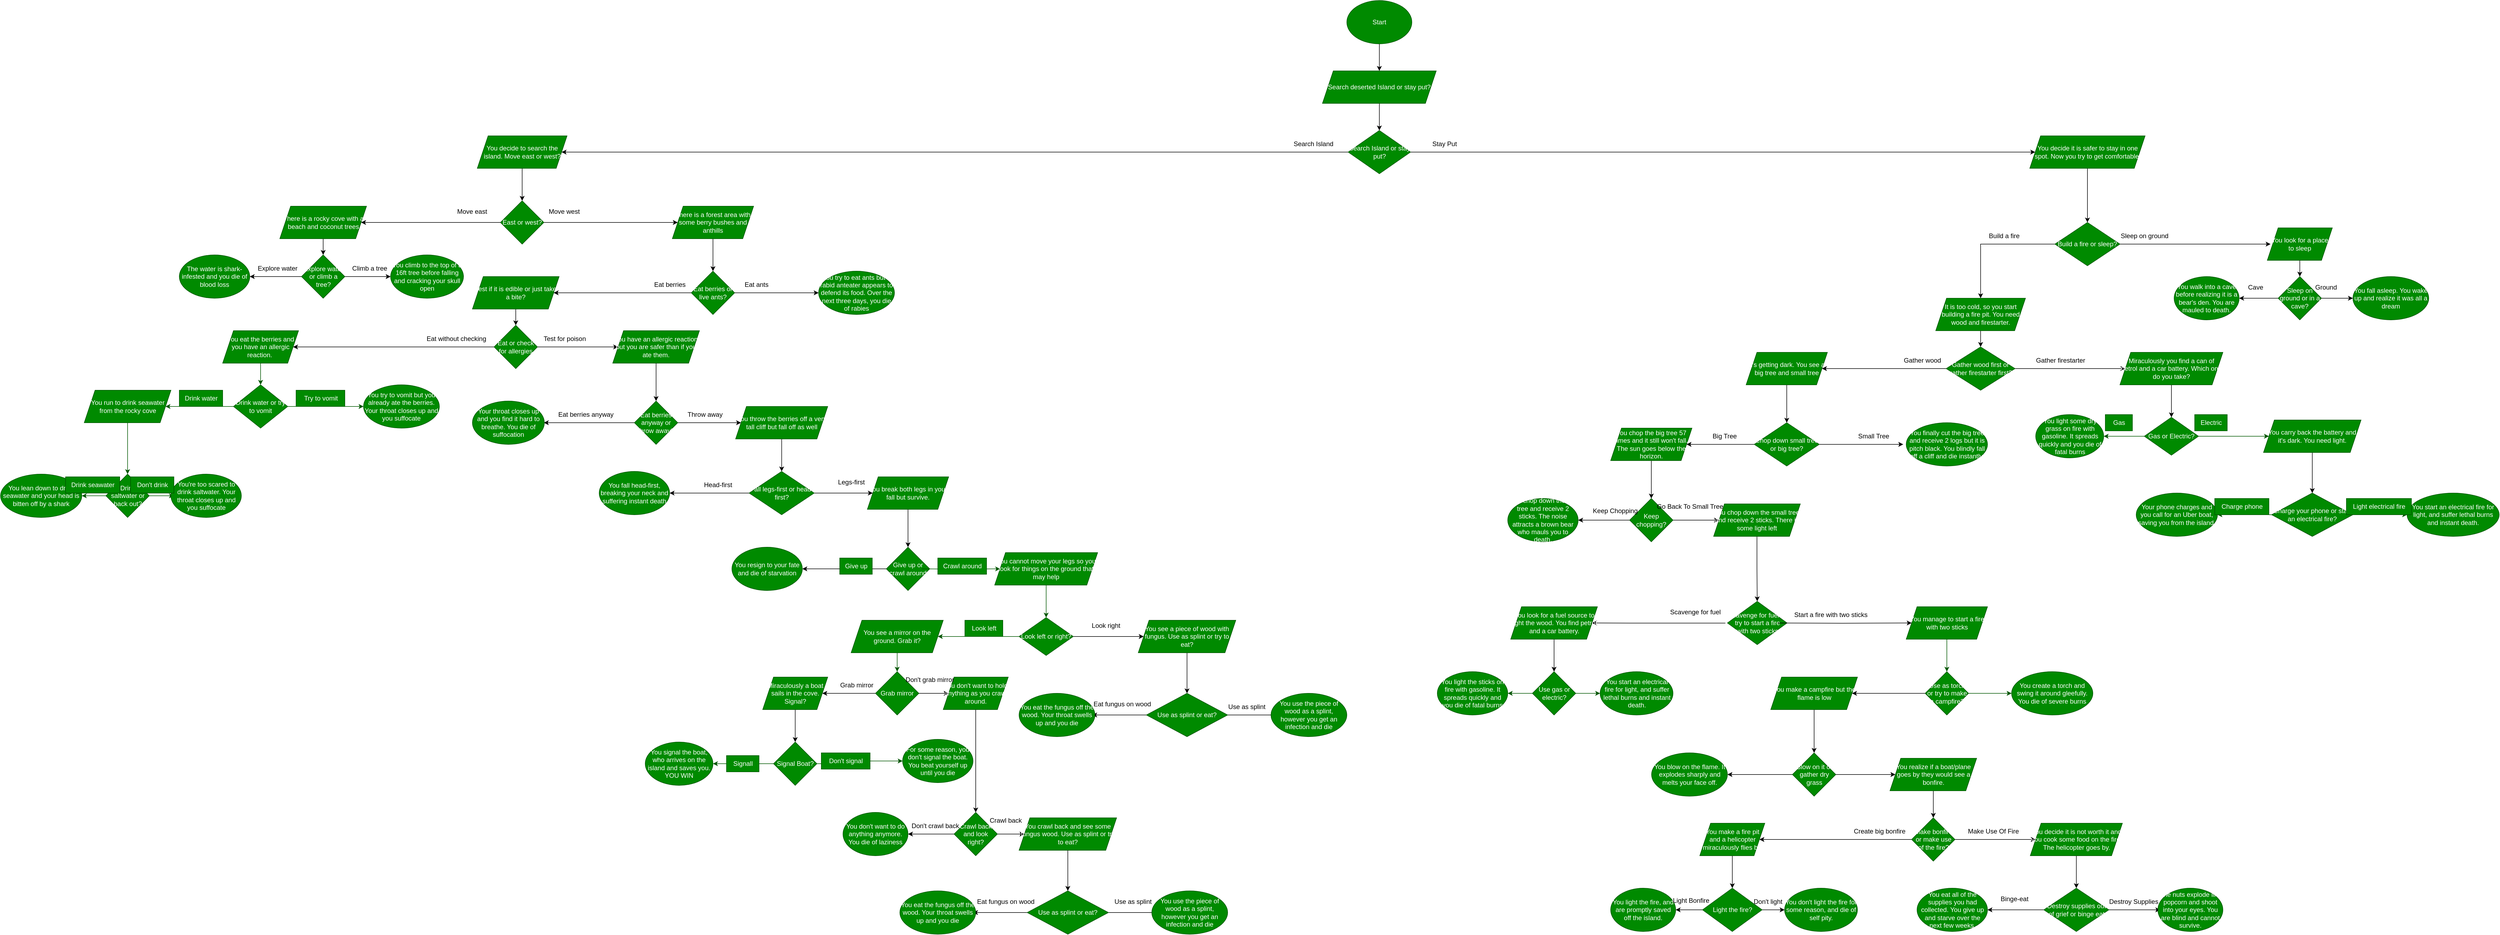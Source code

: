 <mxfile version="21.1.9" type="device">
  <diagram id="XBptaHNUp6xFWXjbcIDQ" name="Page-1">
    <mxGraphModel dx="7436" dy="4284" grid="1" gridSize="10" guides="1" tooltips="1" connect="1" arrows="1" fold="1" page="1" pageScale="1" pageWidth="850" pageHeight="1100" math="0" shadow="0">
      <root>
        <mxCell id="0" />
        <mxCell id="1" parent="0" />
        <mxCell id="8jH8_pliTZvW4bIovDeC-4" value="" style="edgeStyle=orthogonalEdgeStyle;rounded=0;orthogonalLoop=1;jettySize=auto;html=1;" parent="1" source="QoruymZTno_trSx14cLo-2" target="QoruymZTno_trSx14cLo-5" edge="1">
          <mxGeometry relative="1" as="geometry" />
        </mxCell>
        <mxCell id="QoruymZTno_trSx14cLo-2" value="Start" style="ellipse;whiteSpace=wrap;html=1;fillColor=#008a00;strokeColor=#005700;fontColor=#ffffff;" parent="1" vertex="1">
          <mxGeometry x="785" y="-1060" width="120" height="80" as="geometry" />
        </mxCell>
        <mxCell id="QoruymZTno_trSx14cLo-19" value="" style="edgeStyle=orthogonalEdgeStyle;rounded=0;orthogonalLoop=1;jettySize=auto;html=1;" parent="1" source="QoruymZTno_trSx14cLo-5" target="QoruymZTno_trSx14cLo-17" edge="1">
          <mxGeometry relative="1" as="geometry" />
        </mxCell>
        <mxCell id="QoruymZTno_trSx14cLo-5" value="Search deserted Island or stay put?" style="shape=parallelogram;perimeter=parallelogramPerimeter;whiteSpace=wrap;html=1;fixedSize=1;fillColor=#008a00;fontColor=#ffffff;strokeColor=#005700;" parent="1" vertex="1">
          <mxGeometry x="740" y="-930" width="210" height="60" as="geometry" />
        </mxCell>
        <mxCell id="8jH8_pliTZvW4bIovDeC-8" value="" style="edgeStyle=orthogonalEdgeStyle;rounded=0;orthogonalLoop=1;jettySize=auto;html=1;" parent="1" source="QoruymZTno_trSx14cLo-6" target="8jH8_pliTZvW4bIovDeC-7" edge="1">
          <mxGeometry relative="1" as="geometry" />
        </mxCell>
        <mxCell id="QoruymZTno_trSx14cLo-6" value="You decide to search the island. Move east or west?" style="shape=parallelogram;perimeter=parallelogramPerimeter;whiteSpace=wrap;html=1;fixedSize=1;fillColor=#008a00;fontColor=#ffffff;strokeColor=#005700;" parent="1" vertex="1">
          <mxGeometry x="-820" y="-810" width="165.62" height="60" as="geometry" />
        </mxCell>
        <mxCell id="8jH8_pliTZvW4bIovDeC-15" value="" style="edgeStyle=orthogonalEdgeStyle;rounded=0;orthogonalLoop=1;jettySize=auto;html=1;" parent="1" source="QoruymZTno_trSx14cLo-9" target="8jH8_pliTZvW4bIovDeC-13" edge="1">
          <mxGeometry relative="1" as="geometry" />
        </mxCell>
        <mxCell id="QoruymZTno_trSx14cLo-9" value="You decide it is safer to stay in one spot. Now you try to get comfortable." style="shape=parallelogram;perimeter=parallelogramPerimeter;whiteSpace=wrap;html=1;fixedSize=1;fillColor=#008a00;fontColor=#ffffff;strokeColor=#005700;" parent="1" vertex="1">
          <mxGeometry x="2045.59" y="-810" width="212.81" height="60" as="geometry" />
        </mxCell>
        <mxCell id="8jH8_pliTZvW4bIovDeC-3" value="" style="edgeStyle=orthogonalEdgeStyle;rounded=0;orthogonalLoop=1;jettySize=auto;html=1;" parent="1" source="QoruymZTno_trSx14cLo-17" target="QoruymZTno_trSx14cLo-6" edge="1">
          <mxGeometry relative="1" as="geometry" />
        </mxCell>
        <mxCell id="8jH8_pliTZvW4bIovDeC-11" value="" style="edgeStyle=orthogonalEdgeStyle;rounded=0;orthogonalLoop=1;jettySize=auto;html=1;" parent="1" source="QoruymZTno_trSx14cLo-17" target="QoruymZTno_trSx14cLo-9" edge="1">
          <mxGeometry relative="1" as="geometry" />
        </mxCell>
        <mxCell id="QoruymZTno_trSx14cLo-17" value="Search Island or stay put?" style="rhombus;whiteSpace=wrap;html=1;fillColor=#008a00;strokeColor=#005700;fontColor=#ffffff;" parent="1" vertex="1">
          <mxGeometry x="787.5" y="-820" width="115" height="80" as="geometry" />
        </mxCell>
        <mxCell id="8jH8_pliTZvW4bIovDeC-5" value="Search Island" style="text;html=1;align=center;verticalAlign=middle;resizable=0;points=[];autosize=1;strokeColor=none;fillColor=none;" parent="1" vertex="1">
          <mxGeometry x="673.24" y="-810" width="100" height="30" as="geometry" />
        </mxCell>
        <mxCell id="eR0dO_5wLCq7IYi2tpXj-3" value="" style="edgeStyle=orthogonalEdgeStyle;rounded=0;orthogonalLoop=1;jettySize=auto;html=1;" parent="1" source="8jH8_pliTZvW4bIovDeC-7" target="eR0dO_5wLCq7IYi2tpXj-2" edge="1">
          <mxGeometry relative="1" as="geometry" />
        </mxCell>
        <mxCell id="eR0dO_5wLCq7IYi2tpXj-5" value="" style="edgeStyle=orthogonalEdgeStyle;rounded=0;orthogonalLoop=1;jettySize=auto;html=1;" parent="1" source="8jH8_pliTZvW4bIovDeC-7" target="eR0dO_5wLCq7IYi2tpXj-4" edge="1">
          <mxGeometry relative="1" as="geometry" />
        </mxCell>
        <mxCell id="8jH8_pliTZvW4bIovDeC-7" value="East or west?" style="rhombus;whiteSpace=wrap;html=1;fillColor=#008a00;strokeColor=#005700;fontColor=#ffffff;" parent="1" vertex="1">
          <mxGeometry x="-777.19" y="-690" width="80" height="80" as="geometry" />
        </mxCell>
        <mxCell id="8jH8_pliTZvW4bIovDeC-12" value="Stay Put" style="text;html=1;align=center;verticalAlign=middle;resizable=0;points=[];autosize=1;strokeColor=none;fillColor=none;" parent="1" vertex="1">
          <mxGeometry x="930" y="-810" width="70" height="30" as="geometry" />
        </mxCell>
        <mxCell id="8jH8_pliTZvW4bIovDeC-16" value="" style="edgeStyle=orthogonalEdgeStyle;rounded=0;orthogonalLoop=1;jettySize=auto;html=1;" parent="1" source="8jH8_pliTZvW4bIovDeC-13" edge="1">
          <mxGeometry relative="1" as="geometry">
            <mxPoint x="2490" y="-610" as="targetPoint" />
          </mxGeometry>
        </mxCell>
        <mxCell id="8jH8_pliTZvW4bIovDeC-25" value="" style="edgeStyle=orthogonalEdgeStyle;rounded=0;orthogonalLoop=1;jettySize=auto;html=1;" parent="1" source="8jH8_pliTZvW4bIovDeC-13" target="8jH8_pliTZvW4bIovDeC-24" edge="1">
          <mxGeometry relative="1" as="geometry" />
        </mxCell>
        <mxCell id="8jH8_pliTZvW4bIovDeC-13" value="Build a fire or sleep?" style="rhombus;whiteSpace=wrap;html=1;fillColor=#008a00;strokeColor=#005700;fontColor=#ffffff;" parent="1" vertex="1">
          <mxGeometry x="2092" y="-650" width="120" height="80" as="geometry" />
        </mxCell>
        <mxCell id="8jH8_pliTZvW4bIovDeC-21" value="Sleep on&amp;nbsp;ground" style="text;html=1;align=center;verticalAlign=middle;resizable=0;points=[];autosize=1;strokeColor=none;fillColor=none;" parent="1" vertex="1">
          <mxGeometry x="2202" y="-640" width="110" height="30" as="geometry" />
        </mxCell>
        <mxCell id="8jH8_pliTZvW4bIovDeC-22" value="Build a fire" style="text;html=1;align=center;verticalAlign=middle;resizable=0;points=[];autosize=1;strokeColor=none;fillColor=none;" parent="1" vertex="1">
          <mxGeometry x="1957.62" y="-640" width="80" height="30" as="geometry" />
        </mxCell>
        <mxCell id="8jH8_pliTZvW4bIovDeC-39" value="" style="edgeStyle=orthogonalEdgeStyle;rounded=0;orthogonalLoop=1;jettySize=auto;html=1;" parent="1" source="8jH8_pliTZvW4bIovDeC-24" target="8jH8_pliTZvW4bIovDeC-38" edge="1">
          <mxGeometry relative="1" as="geometry" />
        </mxCell>
        <mxCell id="8jH8_pliTZvW4bIovDeC-24" value="It is too cold, so you start building a fire pit. You need wood and firestarter." style="shape=parallelogram;perimeter=parallelogramPerimeter;whiteSpace=wrap;html=1;fixedSize=1;fillColor=#008a00;fontColor=#ffffff;strokeColor=#005700;" parent="1" vertex="1">
          <mxGeometry x="1872" y="-510" width="165.62" height="60" as="geometry" />
        </mxCell>
        <mxCell id="8jH8_pliTZvW4bIovDeC-43" value="" style="edgeStyle=orthogonalEdgeStyle;rounded=0;orthogonalLoop=1;jettySize=auto;html=1;exitX=1;exitY=0.5;exitDx=0;exitDy=0;" parent="1" source="8jH8_pliTZvW4bIovDeC-37" target="8jH8_pliTZvW4bIovDeC-41" edge="1">
          <mxGeometry relative="1" as="geometry">
            <Array as="points">
              <mxPoint x="1597" y="-380" />
            </Array>
          </mxGeometry>
        </mxCell>
        <mxCell id="8jH8_pliTZvW4bIovDeC-37" value="It&#39;s getting dark. You see a big tree and small tree" style="shape=parallelogram;perimeter=parallelogramPerimeter;whiteSpace=wrap;html=1;fixedSize=1;fillColor=#008a00;fontColor=#ffffff;strokeColor=#005700;" parent="1" vertex="1">
          <mxGeometry x="1522" y="-410" width="150" height="60" as="geometry" />
        </mxCell>
        <mxCell id="8jH8_pliTZvW4bIovDeC-40" value="" style="edgeStyle=orthogonalEdgeStyle;rounded=0;orthogonalLoop=1;jettySize=auto;html=1;" parent="1" source="8jH8_pliTZvW4bIovDeC-38" target="8jH8_pliTZvW4bIovDeC-37" edge="1">
          <mxGeometry relative="1" as="geometry" />
        </mxCell>
        <mxCell id="8jH8_pliTZvW4bIovDeC-59" value="" style="edgeStyle=orthogonalEdgeStyle;rounded=0;orthogonalLoop=1;jettySize=auto;html=1;" parent="1" source="8jH8_pliTZvW4bIovDeC-38" target="8jH8_pliTZvW4bIovDeC-58" edge="1">
          <mxGeometry relative="1" as="geometry" />
        </mxCell>
        <mxCell id="8jH8_pliTZvW4bIovDeC-38" value="Gather wood first or gather firestarter first?" style="rhombus;whiteSpace=wrap;html=1;fillColor=#008a00;strokeColor=#005700;fontColor=#ffffff;" parent="1" vertex="1">
          <mxGeometry x="1891.31" y="-420" width="127" height="80" as="geometry" />
        </mxCell>
        <mxCell id="8jH8_pliTZvW4bIovDeC-46" value="" style="edgeStyle=orthogonalEdgeStyle;rounded=0;orthogonalLoop=1;jettySize=auto;html=1;" parent="1" source="8jH8_pliTZvW4bIovDeC-41" edge="1">
          <mxGeometry relative="1" as="geometry">
            <mxPoint x="1812" y="-240" as="targetPoint" />
          </mxGeometry>
        </mxCell>
        <mxCell id="8jH8_pliTZvW4bIovDeC-47" value="" style="edgeStyle=orthogonalEdgeStyle;rounded=0;orthogonalLoop=1;jettySize=auto;html=1;" parent="1" source="8jH8_pliTZvW4bIovDeC-41" target="8jH8_pliTZvW4bIovDeC-45" edge="1">
          <mxGeometry relative="1" as="geometry" />
        </mxCell>
        <mxCell id="8jH8_pliTZvW4bIovDeC-41" value="Chop down small tree or big tree?" style="rhombus;whiteSpace=wrap;html=1;fillColor=#008a00;strokeColor=#005700;fontColor=#ffffff;" parent="1" vertex="1">
          <mxGeometry x="1537" y="-280" width="120" height="80" as="geometry" />
        </mxCell>
        <mxCell id="8jH8_pliTZvW4bIovDeC-55" value="" style="edgeStyle=orthogonalEdgeStyle;rounded=0;orthogonalLoop=1;jettySize=auto;html=1;" parent="1" source="8jH8_pliTZvW4bIovDeC-45" target="8jH8_pliTZvW4bIovDeC-51" edge="1">
          <mxGeometry relative="1" as="geometry" />
        </mxCell>
        <mxCell id="8jH8_pliTZvW4bIovDeC-45" value="You chop the big tree 57 times and it still won&#39;t fall. The sun goes below the horizon." style="shape=parallelogram;perimeter=parallelogramPerimeter;whiteSpace=wrap;html=1;fixedSize=1;fillColor=#008a00;fontColor=#ffffff;strokeColor=#005700;" parent="1" vertex="1">
          <mxGeometry x="1272" y="-270" width="150" height="60" as="geometry" />
        </mxCell>
        <mxCell id="8jH8_pliTZvW4bIovDeC-48" value="Gather wood" style="text;html=1;align=center;verticalAlign=middle;resizable=0;points=[];autosize=1;strokeColor=none;fillColor=none;" parent="1" vertex="1">
          <mxGeometry x="1802" y="-410" width="90" height="30" as="geometry" />
        </mxCell>
        <mxCell id="8jH8_pliTZvW4bIovDeC-49" value="Big Tree" style="text;html=1;align=center;verticalAlign=middle;resizable=0;points=[];autosize=1;strokeColor=none;fillColor=none;" parent="1" vertex="1">
          <mxGeometry x="1447" y="-270" width="70" height="30" as="geometry" />
        </mxCell>
        <mxCell id="8jH8_pliTZvW4bIovDeC-50" value="Small Tree" style="text;html=1;align=center;verticalAlign=middle;resizable=0;points=[];autosize=1;strokeColor=none;fillColor=none;" parent="1" vertex="1">
          <mxGeometry x="1717" y="-270" width="80" height="30" as="geometry" />
        </mxCell>
        <mxCell id="8jH8_pliTZvW4bIovDeC-56" value="" style="edgeStyle=orthogonalEdgeStyle;rounded=0;orthogonalLoop=1;jettySize=auto;html=1;" parent="1" source="8jH8_pliTZvW4bIovDeC-51" edge="1">
          <mxGeometry relative="1" as="geometry">
            <mxPoint x="1212" y="-100" as="targetPoint" />
          </mxGeometry>
        </mxCell>
        <mxCell id="8jH8_pliTZvW4bIovDeC-57" value="" style="edgeStyle=orthogonalEdgeStyle;rounded=0;orthogonalLoop=1;jettySize=auto;html=1;" parent="1" source="8jH8_pliTZvW4bIovDeC-51" target="8jH8_pliTZvW4bIovDeC-52" edge="1">
          <mxGeometry relative="1" as="geometry" />
        </mxCell>
        <mxCell id="8jH8_pliTZvW4bIovDeC-51" value="Keep chopping?" style="rhombus;whiteSpace=wrap;html=1;fillColor=#008a00;strokeColor=#005700;fontColor=#ffffff;" parent="1" vertex="1">
          <mxGeometry x="1307" y="-140" width="80" height="80" as="geometry" />
        </mxCell>
        <mxCell id="8jH8_pliTZvW4bIovDeC-74" value="" style="edgeStyle=orthogonalEdgeStyle;rounded=0;orthogonalLoop=1;jettySize=auto;html=1;" parent="1" source="8jH8_pliTZvW4bIovDeC-52" target="8jH8_pliTZvW4bIovDeC-73" edge="1">
          <mxGeometry relative="1" as="geometry" />
        </mxCell>
        <mxCell id="8jH8_pliTZvW4bIovDeC-52" value="You chop down the small tree and receive 2 sticks. There is some light left" style="shape=parallelogram;perimeter=parallelogramPerimeter;whiteSpace=wrap;html=1;fixedSize=1;fillColor=#008a00;fontColor=#ffffff;strokeColor=#005700;" parent="1" vertex="1">
          <mxGeometry x="1462" y="-130" width="160" height="60" as="geometry" />
        </mxCell>
        <mxCell id="8jH8_pliTZvW4bIovDeC-64" value="" style="edgeStyle=orthogonalEdgeStyle;rounded=0;orthogonalLoop=1;jettySize=auto;html=1;" parent="1" source="8jH8_pliTZvW4bIovDeC-58" target="8jH8_pliTZvW4bIovDeC-60" edge="1">
          <mxGeometry relative="1" as="geometry" />
        </mxCell>
        <mxCell id="8jH8_pliTZvW4bIovDeC-58" value="Miraculously you find a can of petrol and a car battery. Which one do you take?" style="shape=parallelogram;perimeter=parallelogramPerimeter;whiteSpace=wrap;html=1;fixedSize=1;fillColor=#008a00;fontColor=#ffffff;strokeColor=#005700;" parent="1" vertex="1">
          <mxGeometry x="2212" y="-410" width="190" height="60" as="geometry" />
        </mxCell>
        <mxCell id="8jH8_pliTZvW4bIovDeC-66" value="" style="edgeStyle=orthogonalEdgeStyle;rounded=0;orthogonalLoop=1;jettySize=auto;html=1;fillColor=#008a00;strokeColor=#005700;" parent="1" source="8jH8_pliTZvW4bIovDeC-60" target="8jH8_pliTZvW4bIovDeC-65" edge="1">
          <mxGeometry relative="1" as="geometry" />
        </mxCell>
        <mxCell id="zpK2-PGiD_Ye-ELu1hZJ-15" value="" style="edgeStyle=orthogonalEdgeStyle;rounded=0;orthogonalLoop=1;jettySize=auto;html=1;fillColor=#008a00;strokeColor=#005700;" parent="1" source="8jH8_pliTZvW4bIovDeC-60" target="zpK2-PGiD_Ye-ELu1hZJ-14" edge="1">
          <mxGeometry relative="1" as="geometry" />
        </mxCell>
        <mxCell id="8jH8_pliTZvW4bIovDeC-60" value="Gas or Electric?" style="rhombus;whiteSpace=wrap;html=1;fillColor=#008a00;strokeColor=#005700;fontColor=#ffffff;" parent="1" vertex="1">
          <mxGeometry x="2257" y="-290" width="100" height="70" as="geometry" />
        </mxCell>
        <mxCell id="8jH8_pliTZvW4bIovDeC-61" value="Gather firestarter" style="text;html=1;align=center;verticalAlign=middle;resizable=0;points=[];autosize=1;strokeColor=none;fillColor=none;" parent="1" vertex="1">
          <mxGeometry x="2047" y="-410" width="110" height="30" as="geometry" />
        </mxCell>
        <mxCell id="8jH8_pliTZvW4bIovDeC-70" value="" style="edgeStyle=orthogonalEdgeStyle;rounded=0;orthogonalLoop=1;jettySize=auto;html=1;" parent="1" source="8jH8_pliTZvW4bIovDeC-65" target="8jH8_pliTZvW4bIovDeC-67" edge="1">
          <mxGeometry relative="1" as="geometry" />
        </mxCell>
        <mxCell id="8jH8_pliTZvW4bIovDeC-65" value="You carry back the battery and it&#39;s dark. You need light." style="shape=parallelogram;perimeter=parallelogramPerimeter;whiteSpace=wrap;html=1;fixedSize=1;fillColor=#008a00;fontColor=#ffffff;strokeColor=#005700;" parent="1" vertex="1">
          <mxGeometry x="2477" y="-285" width="180" height="60" as="geometry" />
        </mxCell>
        <mxCell id="eR0dO_5wLCq7IYi2tpXj-52" value="" style="edgeStyle=orthogonalEdgeStyle;rounded=0;orthogonalLoop=1;jettySize=auto;html=1;fillColor=#008a00;strokeColor=#005700;" parent="1" source="8jH8_pliTZvW4bIovDeC-67" target="eR0dO_5wLCq7IYi2tpXj-51" edge="1">
          <mxGeometry relative="1" as="geometry" />
        </mxCell>
        <mxCell id="eR0dO_5wLCq7IYi2tpXj-53" value="" style="edgeStyle=orthogonalEdgeStyle;rounded=0;orthogonalLoop=1;jettySize=auto;html=1;fillColor=#008a00;strokeColor=#005700;" parent="1" source="8jH8_pliTZvW4bIovDeC-67" target="eR0dO_5wLCq7IYi2tpXj-50" edge="1">
          <mxGeometry relative="1" as="geometry" />
        </mxCell>
        <mxCell id="8jH8_pliTZvW4bIovDeC-67" value="Charge your phone or start an electrical fire?" style="rhombus;whiteSpace=wrap;html=1;fillColor=#008a00;strokeColor=#005700;fontColor=#ffffff;" parent="1" vertex="1">
          <mxGeometry x="2492" y="-150" width="150" height="80" as="geometry" />
        </mxCell>
        <mxCell id="8jH8_pliTZvW4bIovDeC-73" value="Scavenge for fuel or try to start a fire with two sticks" style="rhombus;whiteSpace=wrap;html=1;fillColor=#008a00;strokeColor=#005700;fontColor=#ffffff;" parent="1" vertex="1">
          <mxGeometry x="1487.5" y="50" width="110" height="80" as="geometry" />
        </mxCell>
        <mxCell id="zpK2-PGiD_Ye-ELu1hZJ-11" value="" style="edgeStyle=orthogonalEdgeStyle;rounded=0;orthogonalLoop=1;jettySize=auto;html=1;" parent="1" source="eR0dO_5wLCq7IYi2tpXj-2" target="zpK2-PGiD_Ye-ELu1hZJ-8" edge="1">
          <mxGeometry relative="1" as="geometry" />
        </mxCell>
        <mxCell id="eR0dO_5wLCq7IYi2tpXj-2" value="There is a rocky cove with a beach and coconut trees" style="shape=parallelogram;perimeter=parallelogramPerimeter;whiteSpace=wrap;html=1;fixedSize=1;fillColor=#008a00;fontColor=#ffffff;strokeColor=#005700;" parent="1" vertex="1">
          <mxGeometry x="-1184.5" y="-680" width="160" height="60" as="geometry" />
        </mxCell>
        <mxCell id="eR0dO_5wLCq7IYi2tpXj-8" value="" style="edgeStyle=orthogonalEdgeStyle;rounded=0;orthogonalLoop=1;jettySize=auto;html=1;" parent="1" source="eR0dO_5wLCq7IYi2tpXj-4" target="eR0dO_5wLCq7IYi2tpXj-6" edge="1">
          <mxGeometry relative="1" as="geometry" />
        </mxCell>
        <mxCell id="eR0dO_5wLCq7IYi2tpXj-4" value="There is a forest area with some berry bushes and anthills" style="shape=parallelogram;perimeter=parallelogramPerimeter;whiteSpace=wrap;html=1;fixedSize=1;fillColor=#008a00;fontColor=#ffffff;strokeColor=#005700;" parent="1" vertex="1">
          <mxGeometry x="-460" y="-680" width="150" height="60" as="geometry" />
        </mxCell>
        <mxCell id="eR0dO_5wLCq7IYi2tpXj-14" value="" style="edgeStyle=orthogonalEdgeStyle;rounded=0;orthogonalLoop=1;jettySize=auto;html=1;" parent="1" source="eR0dO_5wLCq7IYi2tpXj-6" target="eR0dO_5wLCq7IYi2tpXj-11" edge="1">
          <mxGeometry relative="1" as="geometry" />
        </mxCell>
        <mxCell id="eR0dO_5wLCq7IYi2tpXj-23" value="" style="edgeStyle=orthogonalEdgeStyle;rounded=0;orthogonalLoop=1;jettySize=auto;html=1;" parent="1" source="eR0dO_5wLCq7IYi2tpXj-6" edge="1">
          <mxGeometry relative="1" as="geometry">
            <mxPoint x="-190" y="-520" as="targetPoint" />
          </mxGeometry>
        </mxCell>
        <mxCell id="eR0dO_5wLCq7IYi2tpXj-6" value="Eat berries or live ants?" style="rhombus;whiteSpace=wrap;html=1;fillColor=#008a00;strokeColor=#005700;fontColor=#ffffff;" parent="1" vertex="1">
          <mxGeometry x="-425" y="-560" width="80" height="80" as="geometry" />
        </mxCell>
        <mxCell id="eR0dO_5wLCq7IYi2tpXj-17" value="" style="edgeStyle=orthogonalEdgeStyle;rounded=0;orthogonalLoop=1;jettySize=auto;html=1;" parent="1" source="eR0dO_5wLCq7IYi2tpXj-11" target="eR0dO_5wLCq7IYi2tpXj-15" edge="1">
          <mxGeometry relative="1" as="geometry" />
        </mxCell>
        <mxCell id="eR0dO_5wLCq7IYi2tpXj-11" value="Test if it is edible or just take a bite?" style="shape=parallelogram;perimeter=parallelogramPerimeter;whiteSpace=wrap;html=1;fixedSize=1;fillColor=#008a00;fontColor=#ffffff;strokeColor=#005700;" parent="1" vertex="1">
          <mxGeometry x="-829" y="-550" width="160" height="60" as="geometry" />
        </mxCell>
        <mxCell id="eR0dO_5wLCq7IYi2tpXj-12" value="Move west" style="text;html=1;align=center;verticalAlign=middle;resizable=0;points=[];autosize=1;strokeColor=none;fillColor=none;" parent="1" vertex="1">
          <mxGeometry x="-700" y="-685" width="80" height="30" as="geometry" />
        </mxCell>
        <mxCell id="eR0dO_5wLCq7IYi2tpXj-13" value="Move east" style="text;html=1;align=center;verticalAlign=middle;resizable=0;points=[];autosize=1;strokeColor=none;fillColor=none;" parent="1" vertex="1">
          <mxGeometry x="-870" y="-685" width="80" height="30" as="geometry" />
        </mxCell>
        <mxCell id="eR0dO_5wLCq7IYi2tpXj-20" value="" style="edgeStyle=orthogonalEdgeStyle;rounded=0;orthogonalLoop=1;jettySize=auto;html=1;" parent="1" source="eR0dO_5wLCq7IYi2tpXj-15" target="eR0dO_5wLCq7IYi2tpXj-18" edge="1">
          <mxGeometry relative="1" as="geometry" />
        </mxCell>
        <mxCell id="eR0dO_5wLCq7IYi2tpXj-21" value="" style="edgeStyle=orthogonalEdgeStyle;rounded=0;orthogonalLoop=1;jettySize=auto;html=1;entryX=1;entryY=0.5;entryDx=0;entryDy=0;" parent="1" source="eR0dO_5wLCq7IYi2tpXj-15" target="7n9XsmgkcL3LPUVpxS1G-23" edge="1">
          <mxGeometry relative="1" as="geometry">
            <mxPoint x="-909.0" y="-420" as="targetPoint" />
          </mxGeometry>
        </mxCell>
        <mxCell id="eR0dO_5wLCq7IYi2tpXj-15" value="Eat or check for allergies" style="rhombus;whiteSpace=wrap;html=1;fillColor=#008a00;strokeColor=#005700;fontColor=#ffffff;" parent="1" vertex="1">
          <mxGeometry x="-789" y="-460" width="80" height="80" as="geometry" />
        </mxCell>
        <mxCell id="7n9XsmgkcL3LPUVpxS1G-103" value="" style="edgeStyle=orthogonalEdgeStyle;rounded=0;orthogonalLoop=1;jettySize=auto;html=1;" parent="1" source="eR0dO_5wLCq7IYi2tpXj-18" target="eR0dO_5wLCq7IYi2tpXj-45" edge="1">
          <mxGeometry relative="1" as="geometry" />
        </mxCell>
        <mxCell id="eR0dO_5wLCq7IYi2tpXj-18" value="You have an allergic reaction but you are safer than if you ate them." style="shape=parallelogram;perimeter=parallelogramPerimeter;whiteSpace=wrap;html=1;fixedSize=1;fillColor=#008a00;fontColor=#ffffff;strokeColor=#005700;" parent="1" vertex="1">
          <mxGeometry x="-570" y="-450" width="160" height="60" as="geometry" />
        </mxCell>
        <mxCell id="eR0dO_5wLCq7IYi2tpXj-26" value="Eat ants" style="text;html=1;align=center;verticalAlign=middle;resizable=0;points=[];autosize=1;strokeColor=none;fillColor=none;" parent="1" vertex="1">
          <mxGeometry x="-340" y="-550" width="70" height="30" as="geometry" />
        </mxCell>
        <mxCell id="eR0dO_5wLCq7IYi2tpXj-27" value="Eat berries" style="text;html=1;align=center;verticalAlign=middle;resizable=0;points=[];autosize=1;strokeColor=none;fillColor=none;" parent="1" vertex="1">
          <mxGeometry x="-505" y="-550" width="80" height="30" as="geometry" />
        </mxCell>
        <mxCell id="eR0dO_5wLCq7IYi2tpXj-28" value="Test for poison" style="text;html=1;align=center;verticalAlign=middle;resizable=0;points=[];autosize=1;strokeColor=none;fillColor=none;" parent="1" vertex="1">
          <mxGeometry x="-709" y="-450" width="100" height="30" as="geometry" />
        </mxCell>
        <mxCell id="eR0dO_5wLCq7IYi2tpXj-29" value="Eat without checking" style="text;html=1;align=center;verticalAlign=middle;resizable=0;points=[];autosize=1;strokeColor=none;fillColor=none;" parent="1" vertex="1">
          <mxGeometry x="-929" y="-450" width="140" height="30" as="geometry" />
        </mxCell>
        <mxCell id="eR0dO_5wLCq7IYi2tpXj-49" value="" style="edgeStyle=orthogonalEdgeStyle;rounded=0;orthogonalLoop=1;jettySize=auto;html=1;" parent="1" source="eR0dO_5wLCq7IYi2tpXj-45" edge="1">
          <mxGeometry relative="1" as="geometry">
            <mxPoint x="-697.19" y="-280" as="targetPoint" />
          </mxGeometry>
        </mxCell>
        <mxCell id="eR0dO_5wLCq7IYi2tpXj-54" value="" style="edgeStyle=orthogonalEdgeStyle;rounded=0;orthogonalLoop=1;jettySize=auto;html=1;" parent="1" source="eR0dO_5wLCq7IYi2tpXj-45" target="eR0dO_5wLCq7IYi2tpXj-47" edge="1">
          <mxGeometry relative="1" as="geometry" />
        </mxCell>
        <mxCell id="eR0dO_5wLCq7IYi2tpXj-45" value="Eat berries anyway or throw away?" style="rhombus;whiteSpace=wrap;html=1;fillColor=#008a00;strokeColor=#005700;fontColor=#ffffff;" parent="1" vertex="1">
          <mxGeometry x="-530" y="-320" width="80" height="80" as="geometry" />
        </mxCell>
        <mxCell id="7n9XsmgkcL3LPUVpxS1G-104" value="" style="edgeStyle=orthogonalEdgeStyle;rounded=0;orthogonalLoop=1;jettySize=auto;html=1;" parent="1" source="eR0dO_5wLCq7IYi2tpXj-47" target="eR0dO_5wLCq7IYi2tpXj-60" edge="1">
          <mxGeometry relative="1" as="geometry" />
        </mxCell>
        <mxCell id="eR0dO_5wLCq7IYi2tpXj-47" value="You throw the berries off a very tall cliff but fall off as well" style="shape=parallelogram;perimeter=parallelogramPerimeter;whiteSpace=wrap;html=1;fixedSize=1;fillColor=#008a00;fontColor=#ffffff;strokeColor=#005700;" parent="1" vertex="1">
          <mxGeometry x="-343.19" y="-310" width="170" height="60" as="geometry" />
        </mxCell>
        <mxCell id="eR0dO_5wLCq7IYi2tpXj-50" value="You start an electrical fire for light, and suffer lethal burns and instant death." style="ellipse;whiteSpace=wrap;html=1;fillColor=#008a00;strokeColor=#005700;fontColor=#ffffff;" parent="1" vertex="1">
          <mxGeometry x="2742" y="-150" width="170" height="80" as="geometry" />
        </mxCell>
        <mxCell id="eR0dO_5wLCq7IYi2tpXj-51" value="Your phone charges and you call for an Uber boat, saving you from the island." style="ellipse;whiteSpace=wrap;html=1;fillColor=#008a00;strokeColor=#005700;fontColor=#ffffff;" parent="1" vertex="1">
          <mxGeometry x="2242" y="-150" width="150" height="80" as="geometry" />
        </mxCell>
        <mxCell id="eR0dO_5wLCq7IYi2tpXj-76" value="" style="edgeStyle=orthogonalEdgeStyle;rounded=0;orthogonalLoop=1;jettySize=auto;html=1;" parent="1" source="eR0dO_5wLCq7IYi2tpXj-60" target="eR0dO_5wLCq7IYi2tpXj-75" edge="1">
          <mxGeometry relative="1" as="geometry" />
        </mxCell>
        <mxCell id="7n9XsmgkcL3LPUVpxS1G-106" value="" style="edgeStyle=orthogonalEdgeStyle;rounded=0;orthogonalLoop=1;jettySize=auto;html=1;" parent="1" source="eR0dO_5wLCq7IYi2tpXj-60" target="eR0dO_5wLCq7IYi2tpXj-66" edge="1">
          <mxGeometry relative="1" as="geometry" />
        </mxCell>
        <mxCell id="eR0dO_5wLCq7IYi2tpXj-60" value="Fall legs-first or head-first?" style="rhombus;whiteSpace=wrap;html=1;fillColor=#008a00;strokeColor=#005700;fontColor=#ffffff;" parent="1" vertex="1">
          <mxGeometry x="-318.19" y="-190" width="120" height="80" as="geometry" />
        </mxCell>
        <mxCell id="7n9XsmgkcL3LPUVpxS1G-108" value="" style="edgeStyle=orthogonalEdgeStyle;rounded=0;orthogonalLoop=1;jettySize=auto;html=1;" parent="1" source="eR0dO_5wLCq7IYi2tpXj-66" target="7n9XsmgkcL3LPUVpxS1G-1" edge="1">
          <mxGeometry relative="1" as="geometry" />
        </mxCell>
        <mxCell id="eR0dO_5wLCq7IYi2tpXj-66" value="You break both legs in your fall but survive." style="shape=parallelogram;perimeter=parallelogramPerimeter;whiteSpace=wrap;html=1;fixedSize=1;fillColor=#008a00;fontColor=#ffffff;strokeColor=#005700;" parent="1" vertex="1">
          <mxGeometry x="-100" y="-180" width="150" height="60" as="geometry" />
        </mxCell>
        <mxCell id="eR0dO_5wLCq7IYi2tpXj-68" value="Throw away" style="text;html=1;align=center;verticalAlign=middle;resizable=0;points=[];autosize=1;strokeColor=none;fillColor=none;" parent="1" vertex="1">
          <mxGeometry x="-445.0" y="-310" width="90" height="30" as="geometry" />
        </mxCell>
        <mxCell id="eR0dO_5wLCq7IYi2tpXj-73" value="Head-first" style="text;html=1;align=center;verticalAlign=middle;resizable=0;points=[];autosize=1;strokeColor=none;fillColor=none;" parent="1" vertex="1">
          <mxGeometry x="-416" y="-180" width="80" height="30" as="geometry" />
        </mxCell>
        <mxCell id="eR0dO_5wLCq7IYi2tpXj-75" value="You fall head-first, breaking your neck and suffering instant death" style="ellipse;whiteSpace=wrap;html=1;fillColor=#008a00;strokeColor=#005700;fontColor=#ffffff;" parent="1" vertex="1">
          <mxGeometry x="-595" y="-190" width="130" height="80" as="geometry" />
        </mxCell>
        <mxCell id="7n9XsmgkcL3LPUVpxS1G-110" value="" style="edgeStyle=orthogonalEdgeStyle;rounded=0;orthogonalLoop=1;jettySize=auto;html=1;" parent="1" source="7n9XsmgkcL3LPUVpxS1G-1" edge="1">
          <mxGeometry relative="1" as="geometry">
            <mxPoint x="-220" y="-10" as="targetPoint" />
          </mxGeometry>
        </mxCell>
        <mxCell id="7n9XsmgkcL3LPUVpxS1G-1" value="Give up or crawl around" style="rhombus;whiteSpace=wrap;html=1;fillColor=#008a00;strokeColor=#005700;fontColor=#ffffff;" parent="1" vertex="1">
          <mxGeometry x="-65" y="-50" width="80" height="80" as="geometry" />
        </mxCell>
        <mxCell id="7n9XsmgkcL3LPUVpxS1G-18" value="" style="edgeStyle=orthogonalEdgeStyle;rounded=0;orthogonalLoop=1;jettySize=auto;html=1;fillColor=#008a00;strokeColor=#005700;" parent="1" target="7n9XsmgkcL3LPUVpxS1G-36" edge="1">
          <mxGeometry relative="1" as="geometry">
            <mxPoint x="-5.116e-13" y="-10" as="sourcePoint" />
          </mxGeometry>
        </mxCell>
        <mxCell id="KOsrSoKm476WnTX5IUVm-13" value="" style="edgeStyle=orthogonalEdgeStyle;rounded=0;orthogonalLoop=1;jettySize=auto;html=1;fillColor=#008a00;strokeColor=#005700;" parent="1" source="7n9XsmgkcL3LPUVpxS1G-22" edge="1">
          <mxGeometry relative="1" as="geometry">
            <mxPoint x="-1030" y="-310" as="targetPoint" />
          </mxGeometry>
        </mxCell>
        <mxCell id="KOsrSoKm476WnTX5IUVm-14" value="" style="edgeStyle=orthogonalEdgeStyle;rounded=0;orthogonalLoop=1;jettySize=auto;html=1;fillColor=#008a00;strokeColor=#005700;" parent="1" source="7n9XsmgkcL3LPUVpxS1G-22" target="7n9XsmgkcL3LPUVpxS1G-33" edge="1">
          <mxGeometry relative="1" as="geometry" />
        </mxCell>
        <mxCell id="7n9XsmgkcL3LPUVpxS1G-22" value="Drink water or try to vomit" style="rhombus;whiteSpace=wrap;html=1;fillColor=#008a00;strokeColor=#005700;fontColor=#ffffff;" parent="1" vertex="1">
          <mxGeometry x="-1270" y="-350" width="100" height="80" as="geometry" />
        </mxCell>
        <mxCell id="KOsrSoKm476WnTX5IUVm-12" value="" style="edgeStyle=orthogonalEdgeStyle;rounded=0;orthogonalLoop=1;jettySize=auto;html=1;fillColor=#008a00;strokeColor=#005700;" parent="1" source="7n9XsmgkcL3LPUVpxS1G-23" target="7n9XsmgkcL3LPUVpxS1G-22" edge="1">
          <mxGeometry relative="1" as="geometry" />
        </mxCell>
        <mxCell id="7n9XsmgkcL3LPUVpxS1G-23" value="You eat the berries and you have an allergic reaction.&amp;nbsp;" style="shape=parallelogram;perimeter=parallelogramPerimeter;whiteSpace=wrap;html=1;fixedSize=1;fillColor=#008a00;fontColor=#ffffff;strokeColor=#005700;" parent="1" vertex="1">
          <mxGeometry x="-1290" y="-450" width="140" height="60" as="geometry" />
        </mxCell>
        <mxCell id="7n9XsmgkcL3LPUVpxS1G-26" value="Give up" style="text;html=1;align=center;verticalAlign=middle;resizable=0;points=[];autosize=1;strokeColor=#005700;fillColor=#008a00;fontColor=#ffffff;" parent="1" vertex="1">
          <mxGeometry x="-151" y="-30" width="60" height="30" as="geometry" />
        </mxCell>
        <mxCell id="zpK2-PGiD_Ye-ELu1hZJ-52" value="" style="edgeStyle=orthogonalEdgeStyle;rounded=0;orthogonalLoop=1;jettySize=auto;html=1;fillColor=#008a00;strokeColor=#005700;" parent="1" source="7n9XsmgkcL3LPUVpxS1G-31" edge="1">
          <mxGeometry relative="1" as="geometry">
            <mxPoint x="-1380" y="-145" as="targetPoint" />
          </mxGeometry>
        </mxCell>
        <mxCell id="zpK2-PGiD_Ye-ELu1hZJ-54" value="" style="edgeStyle=orthogonalEdgeStyle;rounded=0;orthogonalLoop=1;jettySize=auto;html=1;fillColor=#008a00;strokeColor=#005700;" parent="1" source="7n9XsmgkcL3LPUVpxS1G-31" edge="1">
          <mxGeometry relative="1" as="geometry">
            <mxPoint x="-1550.016" y="-144.952" as="targetPoint" />
          </mxGeometry>
        </mxCell>
        <mxCell id="7n9XsmgkcL3LPUVpxS1G-31" value="Drink saltwater or back out?" style="rhombus;whiteSpace=wrap;html=1;fillColor=#008a00;strokeColor=#005700;fontColor=#ffffff;" parent="1" vertex="1">
          <mxGeometry x="-1505.5" y="-185" width="80" height="80" as="geometry" />
        </mxCell>
        <mxCell id="zpK2-PGiD_Ye-ELu1hZJ-58" value="" style="edgeStyle=orthogonalEdgeStyle;rounded=0;orthogonalLoop=1;jettySize=auto;html=1;fillColor=#008a00;strokeColor=#005700;" parent="1" source="7n9XsmgkcL3LPUVpxS1G-33" target="7n9XsmgkcL3LPUVpxS1G-31" edge="1">
          <mxGeometry relative="1" as="geometry" />
        </mxCell>
        <mxCell id="7n9XsmgkcL3LPUVpxS1G-33" value="You run to drink seawater from the rocky cove" style="shape=parallelogram;perimeter=parallelogramPerimeter;whiteSpace=wrap;html=1;fixedSize=1;fillColor=#008a00;fontColor=#ffffff;strokeColor=#005700;" parent="1" vertex="1">
          <mxGeometry x="-1545.5" y="-340" width="160" height="60" as="geometry" />
        </mxCell>
        <mxCell id="7n9XsmgkcL3LPUVpxS1G-35" value="" style="edgeStyle=orthogonalEdgeStyle;rounded=0;orthogonalLoop=1;jettySize=auto;html=1;fillColor=#008a00;strokeColor=#005700;" parent="1" source="7n9XsmgkcL3LPUVpxS1G-36" target="7n9XsmgkcL3LPUVpxS1G-38" edge="1">
          <mxGeometry relative="1" as="geometry" />
        </mxCell>
        <mxCell id="7n9XsmgkcL3LPUVpxS1G-36" value="You cannot move your legs so you look for things on the ground that may help" style="shape=parallelogram;perimeter=parallelogramPerimeter;whiteSpace=wrap;html=1;fixedSize=1;fillColor=#008a00;fontColor=#ffffff;strokeColor=#005700;" parent="1" vertex="1">
          <mxGeometry x="135" y="-40" width="190" height="60" as="geometry" />
        </mxCell>
        <mxCell id="7n9XsmgkcL3LPUVpxS1G-37" value="" style="edgeStyle=orthogonalEdgeStyle;rounded=0;orthogonalLoop=1;jettySize=auto;html=1;" parent="1" source="7n9XsmgkcL3LPUVpxS1G-38" target="7n9XsmgkcL3LPUVpxS1G-41" edge="1">
          <mxGeometry relative="1" as="geometry" />
        </mxCell>
        <mxCell id="zpK2-PGiD_Ye-ELu1hZJ-20" value="" style="edgeStyle=orthogonalEdgeStyle;rounded=0;orthogonalLoop=1;jettySize=auto;html=1;fillColor=#008a00;strokeColor=#005700;" parent="1" source="7n9XsmgkcL3LPUVpxS1G-38" target="zpK2-PGiD_Ye-ELu1hZJ-19" edge="1">
          <mxGeometry relative="1" as="geometry" />
        </mxCell>
        <mxCell id="7n9XsmgkcL3LPUVpxS1G-38" value="Look left or right?" style="rhombus;whiteSpace=wrap;html=1;fillColor=#008a00;strokeColor=#005700;fontColor=#ffffff;" parent="1" vertex="1">
          <mxGeometry x="180" y="80" width="100" height="70" as="geometry" />
        </mxCell>
        <mxCell id="7n9XsmgkcL3LPUVpxS1G-39" value="Crawl around" style="text;html=1;align=center;verticalAlign=middle;resizable=0;points=[];autosize=1;strokeColor=#005700;fillColor=#008a00;fontColor=#ffffff;" parent="1" vertex="1">
          <mxGeometry x="30" y="-30" width="90" height="30" as="geometry" />
        </mxCell>
        <mxCell id="7n9XsmgkcL3LPUVpxS1G-40" value="" style="edgeStyle=orthogonalEdgeStyle;rounded=0;orthogonalLoop=1;jettySize=auto;html=1;" parent="1" source="7n9XsmgkcL3LPUVpxS1G-41" target="7n9XsmgkcL3LPUVpxS1G-44" edge="1">
          <mxGeometry relative="1" as="geometry" />
        </mxCell>
        <mxCell id="7n9XsmgkcL3LPUVpxS1G-41" value="You see a piece of wood with fungus. Use as splint or try to eat?" style="shape=parallelogram;perimeter=parallelogramPerimeter;whiteSpace=wrap;html=1;fixedSize=1;fillColor=#008a00;fontColor=#ffffff;strokeColor=#005700;" parent="1" vertex="1">
          <mxGeometry x="400" y="85" width="180" height="60" as="geometry" />
        </mxCell>
        <mxCell id="7n9XsmgkcL3LPUVpxS1G-42" value="" style="edgeStyle=orthogonalEdgeStyle;rounded=0;orthogonalLoop=1;jettySize=auto;html=1;" parent="1" source="7n9XsmgkcL3LPUVpxS1G-44" edge="1">
          <mxGeometry relative="1" as="geometry">
            <mxPoint x="315" y="260" as="targetPoint" />
          </mxGeometry>
        </mxCell>
        <mxCell id="7n9XsmgkcL3LPUVpxS1G-43" value="" style="edgeStyle=orthogonalEdgeStyle;rounded=0;orthogonalLoop=1;jettySize=auto;html=1;" parent="1" source="7n9XsmgkcL3LPUVpxS1G-44" edge="1">
          <mxGeometry relative="1" as="geometry">
            <mxPoint x="665" y="260" as="targetPoint" />
          </mxGeometry>
        </mxCell>
        <mxCell id="7n9XsmgkcL3LPUVpxS1G-44" value="Use as splint or eat?" style="rhombus;whiteSpace=wrap;html=1;fillColor=#008a00;strokeColor=#005700;fontColor=#ffffff;" parent="1" vertex="1">
          <mxGeometry x="415" y="220" width="150" height="80" as="geometry" />
        </mxCell>
        <mxCell id="7n9XsmgkcL3LPUVpxS1G-49" value="" style="edgeStyle=orthogonalEdgeStyle;rounded=0;orthogonalLoop=1;jettySize=auto;html=1;exitX=0.969;exitY=1.176;exitDx=0;exitDy=0;exitPerimeter=0;" parent="1" source="7n9XsmgkcL3LPUVpxS1G-63" target="7n9XsmgkcL3LPUVpxS1G-53" edge="1">
          <mxGeometry relative="1" as="geometry">
            <mxPoint x="1500.31" y="90.0" as="sourcePoint" />
          </mxGeometry>
        </mxCell>
        <mxCell id="7n9XsmgkcL3LPUVpxS1G-50" value="" style="edgeStyle=orthogonalEdgeStyle;rounded=0;orthogonalLoop=1;jettySize=auto;html=1;" parent="1" target="7n9XsmgkcL3LPUVpxS1G-55" edge="1">
          <mxGeometry relative="1" as="geometry">
            <mxPoint x="1580.31" y="90.0" as="sourcePoint" />
          </mxGeometry>
        </mxCell>
        <mxCell id="7n9XsmgkcL3LPUVpxS1G-52" value="" style="edgeStyle=orthogonalEdgeStyle;rounded=0;orthogonalLoop=1;jettySize=auto;html=1;" parent="1" source="7n9XsmgkcL3LPUVpxS1G-53" target="7n9XsmgkcL3LPUVpxS1G-59" edge="1">
          <mxGeometry relative="1" as="geometry" />
        </mxCell>
        <mxCell id="7n9XsmgkcL3LPUVpxS1G-53" value="You look for a fuel source to light the wood. You find petrol and a car battery." style="shape=parallelogram;perimeter=parallelogramPerimeter;whiteSpace=wrap;html=1;fixedSize=1;fillColor=#008a00;fontColor=#ffffff;strokeColor=#005700;" parent="1" vertex="1">
          <mxGeometry x="1087.5" y="60" width="160" height="60" as="geometry" />
        </mxCell>
        <mxCell id="7n9XsmgkcL3LPUVpxS1G-54" value="" style="edgeStyle=orthogonalEdgeStyle;rounded=0;orthogonalLoop=1;jettySize=auto;html=1;fillColor=#008a00;strokeColor=#005700;" parent="1" source="7n9XsmgkcL3LPUVpxS1G-55" target="7n9XsmgkcL3LPUVpxS1G-58" edge="1">
          <mxGeometry relative="1" as="geometry" />
        </mxCell>
        <mxCell id="7n9XsmgkcL3LPUVpxS1G-55" value="You manage to start a fire with two sticks" style="shape=parallelogram;perimeter=parallelogramPerimeter;whiteSpace=wrap;html=1;fixedSize=1;fillColor=#008a00;fontColor=#ffffff;strokeColor=#005700;" parent="1" vertex="1">
          <mxGeometry x="1817.5" y="60" width="150" height="60" as="geometry" />
        </mxCell>
        <mxCell id="7n9XsmgkcL3LPUVpxS1G-56" value="" style="edgeStyle=orthogonalEdgeStyle;rounded=0;orthogonalLoop=1;jettySize=auto;html=1;" parent="1" source="7n9XsmgkcL3LPUVpxS1G-58" target="7n9XsmgkcL3LPUVpxS1G-61" edge="1">
          <mxGeometry relative="1" as="geometry" />
        </mxCell>
        <mxCell id="KOsrSoKm476WnTX5IUVm-16" value="" style="edgeStyle=orthogonalEdgeStyle;rounded=0;orthogonalLoop=1;jettySize=auto;html=1;fillColor=#008a00;strokeColor=#005700;" parent="1" source="7n9XsmgkcL3LPUVpxS1G-58" target="KOsrSoKm476WnTX5IUVm-15" edge="1">
          <mxGeometry relative="1" as="geometry" />
        </mxCell>
        <mxCell id="7n9XsmgkcL3LPUVpxS1G-58" value="Use as torch or try to make a campfire?" style="rhombus;whiteSpace=wrap;html=1;fillColor=#008a00;strokeColor=#005700;fontColor=#ffffff;" parent="1" vertex="1">
          <mxGeometry x="1852.5" y="180" width="80" height="80" as="geometry" />
        </mxCell>
        <mxCell id="zpK2-PGiD_Ye-ELu1hZJ-2" value="" style="edgeStyle=orthogonalEdgeStyle;rounded=0;orthogonalLoop=1;jettySize=auto;html=1;fillColor=#008a00;strokeColor=#005700;" parent="1" source="7n9XsmgkcL3LPUVpxS1G-59" target="zpK2-PGiD_Ye-ELu1hZJ-1" edge="1">
          <mxGeometry relative="1" as="geometry" />
        </mxCell>
        <mxCell id="zpK2-PGiD_Ye-ELu1hZJ-4" value="" style="edgeStyle=orthogonalEdgeStyle;rounded=0;orthogonalLoop=1;jettySize=auto;html=1;fillColor=#008a00;strokeColor=#005700;" parent="1" source="7n9XsmgkcL3LPUVpxS1G-59" target="zpK2-PGiD_Ye-ELu1hZJ-3" edge="1">
          <mxGeometry relative="1" as="geometry" />
        </mxCell>
        <mxCell id="7n9XsmgkcL3LPUVpxS1G-59" value="Use gas or electric?" style="rhombus;whiteSpace=wrap;html=1;fillColor=#008a00;strokeColor=#005700;fontColor=#ffffff;" parent="1" vertex="1">
          <mxGeometry x="1127.5" y="180" width="80" height="80" as="geometry" />
        </mxCell>
        <mxCell id="7n9XsmgkcL3LPUVpxS1G-60" value="" style="edgeStyle=orthogonalEdgeStyle;rounded=0;orthogonalLoop=1;jettySize=auto;html=1;" parent="1" source="7n9XsmgkcL3LPUVpxS1G-61" target="7n9XsmgkcL3LPUVpxS1G-66" edge="1">
          <mxGeometry relative="1" as="geometry" />
        </mxCell>
        <mxCell id="7n9XsmgkcL3LPUVpxS1G-61" value="You make a campfire but the flame is low" style="shape=parallelogram;perimeter=parallelogramPerimeter;whiteSpace=wrap;html=1;fixedSize=1;fillColor=#008a00;fontColor=#ffffff;strokeColor=#005700;" parent="1" vertex="1">
          <mxGeometry x="1567.5" y="190" width="160" height="60" as="geometry" />
        </mxCell>
        <mxCell id="7n9XsmgkcL3LPUVpxS1G-62" value="Start a fire with two sticks" style="text;html=1;align=center;verticalAlign=middle;resizable=0;points=[];autosize=1;strokeColor=none;fillColor=none;" parent="1" vertex="1">
          <mxGeometry x="1597.5" y="60" width="160" height="30" as="geometry" />
        </mxCell>
        <mxCell id="7n9XsmgkcL3LPUVpxS1G-63" value="Scavenge for fuel" style="text;html=1;align=center;verticalAlign=middle;resizable=0;points=[];autosize=1;strokeColor=none;fillColor=none;" parent="1" vertex="1">
          <mxGeometry x="1367.5" y="55" width="120" height="30" as="geometry" />
        </mxCell>
        <mxCell id="7n9XsmgkcL3LPUVpxS1G-64" value="" style="edgeStyle=orthogonalEdgeStyle;rounded=0;orthogonalLoop=1;jettySize=auto;html=1;" parent="1" source="7n9XsmgkcL3LPUVpxS1G-66" target="7n9XsmgkcL3LPUVpxS1G-68" edge="1">
          <mxGeometry relative="1" as="geometry" />
        </mxCell>
        <mxCell id="7n9XsmgkcL3LPUVpxS1G-65" value="" style="edgeStyle=orthogonalEdgeStyle;rounded=0;orthogonalLoop=1;jettySize=auto;html=1;" parent="1" source="7n9XsmgkcL3LPUVpxS1G-66" edge="1">
          <mxGeometry relative="1" as="geometry">
            <mxPoint x="1487.5" y="370" as="targetPoint" />
          </mxGeometry>
        </mxCell>
        <mxCell id="7n9XsmgkcL3LPUVpxS1G-66" value="Blow on it or gather dry grass" style="rhombus;whiteSpace=wrap;html=1;fillColor=#008a00;strokeColor=#005700;fontColor=#ffffff;" parent="1" vertex="1">
          <mxGeometry x="1607.5" y="330" width="80" height="80" as="geometry" />
        </mxCell>
        <mxCell id="7n9XsmgkcL3LPUVpxS1G-67" value="" style="edgeStyle=orthogonalEdgeStyle;rounded=0;orthogonalLoop=1;jettySize=auto;html=1;" parent="1" source="7n9XsmgkcL3LPUVpxS1G-68" target="7n9XsmgkcL3LPUVpxS1G-80" edge="1">
          <mxGeometry relative="1" as="geometry" />
        </mxCell>
        <mxCell id="7n9XsmgkcL3LPUVpxS1G-68" value="You realize if a boat/plane goes by they would see a bonfire." style="shape=parallelogram;perimeter=parallelogramPerimeter;whiteSpace=wrap;html=1;fixedSize=1;fillColor=#008a00;fontColor=#ffffff;strokeColor=#005700;" parent="1" vertex="1">
          <mxGeometry x="1787.5" y="340" width="160" height="60" as="geometry" />
        </mxCell>
        <mxCell id="7n9XsmgkcL3LPUVpxS1G-78" value="" style="edgeStyle=orthogonalEdgeStyle;rounded=0;orthogonalLoop=1;jettySize=auto;html=1;" parent="1" source="7n9XsmgkcL3LPUVpxS1G-80" target="7n9XsmgkcL3LPUVpxS1G-84" edge="1">
          <mxGeometry relative="1" as="geometry" />
        </mxCell>
        <mxCell id="7n9XsmgkcL3LPUVpxS1G-79" value="" style="edgeStyle=orthogonalEdgeStyle;rounded=0;orthogonalLoop=1;jettySize=auto;html=1;" parent="1" source="7n9XsmgkcL3LPUVpxS1G-80" target="7n9XsmgkcL3LPUVpxS1G-82" edge="1">
          <mxGeometry relative="1" as="geometry" />
        </mxCell>
        <mxCell id="7n9XsmgkcL3LPUVpxS1G-80" value="Make bonfire or make use of the fire?" style="rhombus;whiteSpace=wrap;html=1;fillColor=#008a00;strokeColor=#005700;fontColor=#ffffff;" parent="1" vertex="1">
          <mxGeometry x="1827.5" y="450" width="80" height="80" as="geometry" />
        </mxCell>
        <mxCell id="7n9XsmgkcL3LPUVpxS1G-81" value="" style="edgeStyle=orthogonalEdgeStyle;rounded=0;orthogonalLoop=1;jettySize=auto;html=1;" parent="1" source="7n9XsmgkcL3LPUVpxS1G-82" target="7n9XsmgkcL3LPUVpxS1G-87" edge="1">
          <mxGeometry relative="1" as="geometry" />
        </mxCell>
        <mxCell id="7n9XsmgkcL3LPUVpxS1G-82" value="You decide it is not worth it and you cook some food on the fire. The helicopter goes by." style="shape=parallelogram;perimeter=parallelogramPerimeter;whiteSpace=wrap;html=1;fixedSize=1;fillColor=#008a00;fontColor=#ffffff;strokeColor=#005700;" parent="1" vertex="1">
          <mxGeometry x="2046.5" y="460" width="170" height="60" as="geometry" />
        </mxCell>
        <mxCell id="7n9XsmgkcL3LPUVpxS1G-83" value="" style="edgeStyle=orthogonalEdgeStyle;rounded=0;orthogonalLoop=1;jettySize=auto;html=1;" parent="1" source="7n9XsmgkcL3LPUVpxS1G-84" target="7n9XsmgkcL3LPUVpxS1G-88" edge="1">
          <mxGeometry relative="1" as="geometry" />
        </mxCell>
        <mxCell id="7n9XsmgkcL3LPUVpxS1G-84" value="You make a fire pit and a helicopter miraculously flies by." style="shape=parallelogram;perimeter=parallelogramPerimeter;whiteSpace=wrap;html=1;fixedSize=1;fillColor=#008a00;fontColor=#ffffff;strokeColor=#005700;" parent="1" vertex="1">
          <mxGeometry x="1436.5" y="460" width="120" height="60" as="geometry" />
        </mxCell>
        <mxCell id="7n9XsmgkcL3LPUVpxS1G-85" value="" style="edgeStyle=orthogonalEdgeStyle;rounded=0;orthogonalLoop=1;jettySize=auto;html=1;" parent="1" source="7n9XsmgkcL3LPUVpxS1G-87" edge="1">
          <mxGeometry relative="1" as="geometry">
            <mxPoint x="2286.5" y="620" as="targetPoint" />
          </mxGeometry>
        </mxCell>
        <mxCell id="7n9XsmgkcL3LPUVpxS1G-86" value="" style="edgeStyle=orthogonalEdgeStyle;rounded=0;orthogonalLoop=1;jettySize=auto;html=1;" parent="1" source="7n9XsmgkcL3LPUVpxS1G-87" target="7n9XsmgkcL3LPUVpxS1G-95" edge="1">
          <mxGeometry relative="1" as="geometry" />
        </mxCell>
        <mxCell id="7n9XsmgkcL3LPUVpxS1G-87" value="Destroy supplies out of grief or binge eat" style="rhombus;whiteSpace=wrap;html=1;fillColor=#008a00;strokeColor=#005700;fontColor=#ffffff;" parent="1" vertex="1">
          <mxGeometry x="2071.5" y="580" width="120" height="80" as="geometry" />
        </mxCell>
        <mxCell id="KOsrSoKm476WnTX5IUVm-19" value="" style="edgeStyle=orthogonalEdgeStyle;rounded=0;orthogonalLoop=1;jettySize=auto;html=1;" parent="1" source="7n9XsmgkcL3LPUVpxS1G-88" target="KOsrSoKm476WnTX5IUVm-18" edge="1">
          <mxGeometry relative="1" as="geometry" />
        </mxCell>
        <mxCell id="KOsrSoKm476WnTX5IUVm-21" value="" style="edgeStyle=orthogonalEdgeStyle;rounded=0;orthogonalLoop=1;jettySize=auto;html=1;" parent="1" source="7n9XsmgkcL3LPUVpxS1G-88" target="KOsrSoKm476WnTX5IUVm-20" edge="1">
          <mxGeometry relative="1" as="geometry" />
        </mxCell>
        <mxCell id="7n9XsmgkcL3LPUVpxS1G-88" value="Light the fire?" style="rhombus;whiteSpace=wrap;html=1;fillColor=#008a00;strokeColor=#005700;fontColor=#ffffff;" parent="1" vertex="1">
          <mxGeometry x="1441.5" y="580" width="110" height="80" as="geometry" />
        </mxCell>
        <mxCell id="7n9XsmgkcL3LPUVpxS1G-91" value="Create big bonfire" style="text;html=1;align=center;verticalAlign=middle;resizable=0;points=[];autosize=1;strokeColor=none;fillColor=none;" parent="1" vertex="1">
          <mxGeometry x="1707.5" y="460" width="120" height="30" as="geometry" />
        </mxCell>
        <mxCell id="7n9XsmgkcL3LPUVpxS1G-92" value="Make Use Of Fire" style="text;html=1;align=center;verticalAlign=middle;resizable=0;points=[];autosize=1;strokeColor=none;fillColor=none;" parent="1" vertex="1">
          <mxGeometry x="1917.5" y="460" width="120" height="30" as="geometry" />
        </mxCell>
        <mxCell id="7n9XsmgkcL3LPUVpxS1G-93" value="Destroy Supplies" style="text;html=1;align=center;verticalAlign=middle;resizable=0;points=[];autosize=1;strokeColor=none;fillColor=none;" parent="1" vertex="1">
          <mxGeometry x="2181.5" y="590" width="110" height="30" as="geometry" />
        </mxCell>
        <mxCell id="7n9XsmgkcL3LPUVpxS1G-94" value="Binge-eat" style="text;html=1;align=center;verticalAlign=middle;resizable=0;points=[];autosize=1;strokeColor=none;fillColor=none;" parent="1" vertex="1">
          <mxGeometry x="1981.5" y="585" width="70" height="30" as="geometry" />
        </mxCell>
        <mxCell id="7n9XsmgkcL3LPUVpxS1G-95" value="You eat all of the supplies you had collected. You give up and starve over the next few weeks." style="ellipse;whiteSpace=wrap;html=1;fillColor=#008a00;strokeColor=#005700;fontColor=#ffffff;" parent="1" vertex="1">
          <mxGeometry x="1837.5" y="580" width="130" height="80" as="geometry" />
        </mxCell>
        <mxCell id="7n9XsmgkcL3LPUVpxS1G-107" value="Legs-first" style="text;html=1;align=center;verticalAlign=middle;resizable=0;points=[];autosize=1;strokeColor=none;fillColor=none;" parent="1" vertex="1">
          <mxGeometry x="-165" y="-185" width="70" height="30" as="geometry" />
        </mxCell>
        <mxCell id="KOsrSoKm476WnTX5IUVm-1" value="You resign to your fate and die of starvation" style="ellipse;whiteSpace=wrap;html=1;fillColor=#008a00;strokeColor=#005700;fontColor=#ffffff;" parent="1" vertex="1">
          <mxGeometry x="-350" y="-50" width="130" height="80" as="geometry" />
        </mxCell>
        <mxCell id="KOsrSoKm476WnTX5IUVm-2" value="You eat the fungus off the wood. Your throat swells up and you die" style="ellipse;whiteSpace=wrap;html=1;fillColor=#008a00;strokeColor=#005700;fontColor=#ffffff;" parent="1" vertex="1">
          <mxGeometry x="180" y="220" width="140" height="80" as="geometry" />
        </mxCell>
        <mxCell id="KOsrSoKm476WnTX5IUVm-3" value="You use the piece of wood as a splint, however you get an infection and die" style="ellipse;whiteSpace=wrap;html=1;fillColor=#008a00;strokeColor=#005700;fontColor=#ffffff;" parent="1" vertex="1">
          <mxGeometry x="645" y="220" width="140" height="80" as="geometry" />
        </mxCell>
        <mxCell id="KOsrSoKm476WnTX5IUVm-4" value="Your throat closes up and you find it hard to breathe. You die of suffocation" style="ellipse;whiteSpace=wrap;html=1;fillColor=#008a00;strokeColor=#005700;fontColor=#ffffff;" parent="1" vertex="1">
          <mxGeometry x="-829" y="-320" width="132.81" height="80" as="geometry" />
        </mxCell>
        <mxCell id="KOsrSoKm476WnTX5IUVm-5" value="Eat berries anyway" style="text;html=1;align=center;verticalAlign=middle;resizable=0;points=[];autosize=1;strokeColor=none;fillColor=none;" parent="1" vertex="1">
          <mxGeometry x="-685" y="-310" width="130" height="30" as="geometry" />
        </mxCell>
        <mxCell id="KOsrSoKm476WnTX5IUVm-15" value="You create a torch and swing it around gleefully. You die of severe burns" style="ellipse;whiteSpace=wrap;html=1;fillColor=#008a00;strokeColor=#005700;fontColor=#ffffff;" parent="1" vertex="1">
          <mxGeometry x="2012" y="180" width="150" height="80" as="geometry" />
        </mxCell>
        <mxCell id="KOsrSoKm476WnTX5IUVm-17" value="The nuts explode like popcorn and shoot into your eyes. You are blind and cannot survive." style="ellipse;whiteSpace=wrap;html=1;fillColor=#008a00;strokeColor=#005700;fontColor=#ffffff;" parent="1" vertex="1">
          <mxGeometry x="2282" y="580" width="120" height="80" as="geometry" />
        </mxCell>
        <mxCell id="KOsrSoKm476WnTX5IUVm-18" value="You don&#39;t light the fire for some reason, and die of self pity." style="ellipse;whiteSpace=wrap;html=1;fillColor=#008a00;strokeColor=#005700;fontColor=#ffffff;" parent="1" vertex="1">
          <mxGeometry x="1593" y="580" width="134.5" height="80" as="geometry" />
        </mxCell>
        <mxCell id="KOsrSoKm476WnTX5IUVm-20" value="You light the fire, and are promptly saved off the island." style="ellipse;whiteSpace=wrap;html=1;fillColor=#008a00;strokeColor=#005700;fontColor=#ffffff;" parent="1" vertex="1">
          <mxGeometry x="1272" y="580" width="120" height="80" as="geometry" />
        </mxCell>
        <mxCell id="KOsrSoKm476WnTX5IUVm-23" value="You try to eat ants but a rabid anteater appears to defend its food. Over the next three days, you die of rabies" style="ellipse;whiteSpace=wrap;html=1;fillColor=#008a00;strokeColor=#005700;fontColor=#ffffff;" parent="1" vertex="1">
          <mxGeometry x="-190" y="-560" width="140" height="80" as="geometry" />
        </mxCell>
        <mxCell id="zpK2-PGiD_Ye-ELu1hZJ-1" value="You light the sticks on fire with gasoline. It spreads quickly and you die of fatal burns" style="ellipse;whiteSpace=wrap;html=1;fillColor=#008a00;strokeColor=#005700;fontColor=#ffffff;" parent="1" vertex="1">
          <mxGeometry x="952" y="180" width="130" height="80" as="geometry" />
        </mxCell>
        <mxCell id="zpK2-PGiD_Ye-ELu1hZJ-3" value="You start an electrical fire for light, and suffer lethal burns and instant death." style="ellipse;whiteSpace=wrap;html=1;fillColor=#008a00;strokeColor=#005700;fontColor=#ffffff;" parent="1" vertex="1">
          <mxGeometry x="1252.5" y="180" width="134.5" height="80" as="geometry" />
        </mxCell>
        <mxCell id="zpK2-PGiD_Ye-ELu1hZJ-6" value="" style="edgeStyle=orthogonalEdgeStyle;rounded=0;orthogonalLoop=1;jettySize=auto;html=1;" parent="1" source="zpK2-PGiD_Ye-ELu1hZJ-8" target="zpK2-PGiD_Ye-ELu1hZJ-9" edge="1">
          <mxGeometry relative="1" as="geometry" />
        </mxCell>
        <mxCell id="zpK2-PGiD_Ye-ELu1hZJ-7" value="" style="edgeStyle=orthogonalEdgeStyle;rounded=0;orthogonalLoop=1;jettySize=auto;html=1;" parent="1" source="zpK2-PGiD_Ye-ELu1hZJ-8" target="zpK2-PGiD_Ye-ELu1hZJ-10" edge="1">
          <mxGeometry relative="1" as="geometry" />
        </mxCell>
        <mxCell id="zpK2-PGiD_Ye-ELu1hZJ-8" value="Explore water or climb a tree?" style="rhombus;whiteSpace=wrap;html=1;fillColor=#008a00;strokeColor=#005700;fontColor=#ffffff;" parent="1" vertex="1">
          <mxGeometry x="-1144.5" y="-590" width="80" height="80" as="geometry" />
        </mxCell>
        <mxCell id="zpK2-PGiD_Ye-ELu1hZJ-9" value="The water is shark-infested and you die of blood loss" style="ellipse;whiteSpace=wrap;html=1;fillColor=#008a00;strokeColor=#005700;fontColor=#ffffff;" parent="1" vertex="1">
          <mxGeometry x="-1370" y="-590" width="130" height="80" as="geometry" />
        </mxCell>
        <mxCell id="zpK2-PGiD_Ye-ELu1hZJ-10" value="You climb to the top of a 16ft tree before falling and cracking your skull open" style="ellipse;whiteSpace=wrap;html=1;fillColor=#008a00;strokeColor=#005700;fontColor=#ffffff;" parent="1" vertex="1">
          <mxGeometry x="-980" y="-590" width="134.5" height="80" as="geometry" />
        </mxCell>
        <mxCell id="zpK2-PGiD_Ye-ELu1hZJ-12" value="You finally cut the big tree and receive 2 logs but it is pitch black. You blindly fall off a cliff and die instantly." style="ellipse;whiteSpace=wrap;html=1;fillColor=#008a00;strokeColor=#005700;fontColor=#ffffff;" parent="1" vertex="1">
          <mxGeometry x="1817.5" y="-280" width="150" height="80" as="geometry" />
        </mxCell>
        <mxCell id="zpK2-PGiD_Ye-ELu1hZJ-13" value="You chop down the big tree and receive 2 sticks. The noise attracts a brown bear who mauls you to death." style="ellipse;whiteSpace=wrap;html=1;fillColor=#008a00;strokeColor=#005700;fontColor=#ffffff;" parent="1" vertex="1">
          <mxGeometry x="1082" y="-140" width="130" height="80" as="geometry" />
        </mxCell>
        <mxCell id="zpK2-PGiD_Ye-ELu1hZJ-14" value="You light some dry grass on fire with gasoline. It spreads quickly and you die of fatal burns" style="ellipse;whiteSpace=wrap;html=1;fillColor=#008a00;strokeColor=#005700;fontColor=#ffffff;" parent="1" vertex="1">
          <mxGeometry x="2056.5" y="-295" width="125.5" height="80" as="geometry" />
        </mxCell>
        <mxCell id="zpK2-PGiD_Ye-ELu1hZJ-22" value="" style="edgeStyle=orthogonalEdgeStyle;rounded=0;orthogonalLoop=1;jettySize=auto;html=1;fillColor=#008a00;strokeColor=#005700;" parent="1" source="zpK2-PGiD_Ye-ELu1hZJ-19" target="zpK2-PGiD_Ye-ELu1hZJ-21" edge="1">
          <mxGeometry relative="1" as="geometry" />
        </mxCell>
        <mxCell id="zpK2-PGiD_Ye-ELu1hZJ-19" value="You see a mirror on the ground. Grab it?" style="shape=parallelogram;perimeter=parallelogramPerimeter;whiteSpace=wrap;html=1;fixedSize=1;fillColor=#008a00;fontColor=#ffffff;strokeColor=#005700;" parent="1" vertex="1">
          <mxGeometry x="-130" y="85" width="170" height="60" as="geometry" />
        </mxCell>
        <mxCell id="zpK2-PGiD_Ye-ELu1hZJ-24" value="" style="edgeStyle=orthogonalEdgeStyle;rounded=0;orthogonalLoop=1;jettySize=auto;html=1;" parent="1" source="zpK2-PGiD_Ye-ELu1hZJ-21" target="zpK2-PGiD_Ye-ELu1hZJ-23" edge="1">
          <mxGeometry relative="1" as="geometry" />
        </mxCell>
        <mxCell id="zpK2-PGiD_Ye-ELu1hZJ-35" value="" style="edgeStyle=orthogonalEdgeStyle;rounded=0;orthogonalLoop=1;jettySize=auto;html=1;" parent="1" source="zpK2-PGiD_Ye-ELu1hZJ-21" target="zpK2-PGiD_Ye-ELu1hZJ-33" edge="1">
          <mxGeometry relative="1" as="geometry" />
        </mxCell>
        <mxCell id="zpK2-PGiD_Ye-ELu1hZJ-21" value="Grab mirror" style="rhombus;whiteSpace=wrap;html=1;fillColor=#008a00;strokeColor=#005700;fontColor=#ffffff;" parent="1" vertex="1">
          <mxGeometry x="-85" y="180" width="80" height="80" as="geometry" />
        </mxCell>
        <mxCell id="zpK2-PGiD_Ye-ELu1hZJ-26" value="" style="edgeStyle=orthogonalEdgeStyle;rounded=0;orthogonalLoop=1;jettySize=auto;html=1;" parent="1" source="zpK2-PGiD_Ye-ELu1hZJ-23" target="zpK2-PGiD_Ye-ELu1hZJ-25" edge="1">
          <mxGeometry relative="1" as="geometry" />
        </mxCell>
        <mxCell id="zpK2-PGiD_Ye-ELu1hZJ-23" value="Miraculously a boat sails in the cove. Signal?" style="shape=parallelogram;perimeter=parallelogramPerimeter;whiteSpace=wrap;html=1;fixedSize=1;fillColor=#008a00;fontColor=#ffffff;strokeColor=#005700;" parent="1" vertex="1">
          <mxGeometry x="-293.19" y="190" width="120" height="60" as="geometry" />
        </mxCell>
        <mxCell id="zpK2-PGiD_Ye-ELu1hZJ-30" value="" style="edgeStyle=orthogonalEdgeStyle;rounded=0;orthogonalLoop=1;jettySize=auto;html=1;fillColor=#008a00;strokeColor=#005700;" parent="1" source="zpK2-PGiD_Ye-ELu1hZJ-25" target="zpK2-PGiD_Ye-ELu1hZJ-28" edge="1">
          <mxGeometry relative="1" as="geometry" />
        </mxCell>
        <mxCell id="zpK2-PGiD_Ye-ELu1hZJ-32" value="" style="edgeStyle=orthogonalEdgeStyle;rounded=0;orthogonalLoop=1;jettySize=auto;html=1;fillColor=#008a00;strokeColor=#005700;" parent="1" source="zpK2-PGiD_Ye-ELu1hZJ-77" target="zpK2-PGiD_Ye-ELu1hZJ-31" edge="1">
          <mxGeometry relative="1" as="geometry" />
        </mxCell>
        <mxCell id="zpK2-PGiD_Ye-ELu1hZJ-25" value="Signal Boat?" style="rhombus;whiteSpace=wrap;html=1;fillColor=#008a00;strokeColor=#005700;fontColor=#ffffff;" parent="1" vertex="1">
          <mxGeometry x="-273.19" y="310" width="80" height="80" as="geometry" />
        </mxCell>
        <mxCell id="zpK2-PGiD_Ye-ELu1hZJ-28" value="You signal the boat, who arrives on the island and saves you. YOU WIN" style="ellipse;whiteSpace=wrap;html=1;fillColor=#008a00;strokeColor=#005700;fontColor=#ffffff;" parent="1" vertex="1">
          <mxGeometry x="-510" y="310" width="125" height="80" as="geometry" />
        </mxCell>
        <mxCell id="zpK2-PGiD_Ye-ELu1hZJ-31" value="For some reason, you don&#39;t signal the boat. You beat yourself up until you die" style="ellipse;whiteSpace=wrap;html=1;fillColor=#008a00;strokeColor=#005700;fontColor=#ffffff;" parent="1" vertex="1">
          <mxGeometry x="-35" y="305" width="130" height="80" as="geometry" />
        </mxCell>
        <mxCell id="zpK2-PGiD_Ye-ELu1hZJ-38" value="" style="edgeStyle=orthogonalEdgeStyle;rounded=0;orthogonalLoop=1;jettySize=auto;html=1;" parent="1" source="zpK2-PGiD_Ye-ELu1hZJ-33" target="zpK2-PGiD_Ye-ELu1hZJ-37" edge="1">
          <mxGeometry relative="1" as="geometry" />
        </mxCell>
        <mxCell id="zpK2-PGiD_Ye-ELu1hZJ-33" value="You don&#39;t want to hold anything as you crawl around." style="shape=parallelogram;perimeter=parallelogramPerimeter;whiteSpace=wrap;html=1;fixedSize=1;fillColor=#008a00;fontColor=#ffffff;strokeColor=#005700;" parent="1" vertex="1">
          <mxGeometry x="40" y="190" width="120" height="60" as="geometry" />
        </mxCell>
        <mxCell id="zpK2-PGiD_Ye-ELu1hZJ-48" value="" style="edgeStyle=orthogonalEdgeStyle;rounded=0;orthogonalLoop=1;jettySize=auto;html=1;" parent="1" source="zpK2-PGiD_Ye-ELu1hZJ-37" target="zpK2-PGiD_Ye-ELu1hZJ-42" edge="1">
          <mxGeometry relative="1" as="geometry" />
        </mxCell>
        <mxCell id="zpK2-PGiD_Ye-ELu1hZJ-70" value="" style="edgeStyle=orthogonalEdgeStyle;rounded=0;orthogonalLoop=1;jettySize=auto;html=1;" parent="1" source="zpK2-PGiD_Ye-ELu1hZJ-37" target="zpK2-PGiD_Ye-ELu1hZJ-50" edge="1">
          <mxGeometry relative="1" as="geometry" />
        </mxCell>
        <mxCell id="zpK2-PGiD_Ye-ELu1hZJ-37" value="Crawl back and look right?" style="rhombus;whiteSpace=wrap;html=1;fillColor=#008a00;strokeColor=#005700;fontColor=#ffffff;" parent="1" vertex="1">
          <mxGeometry x="60" y="440" width="80" height="80" as="geometry" />
        </mxCell>
        <mxCell id="zpK2-PGiD_Ye-ELu1hZJ-41" value="" style="edgeStyle=orthogonalEdgeStyle;rounded=0;orthogonalLoop=1;jettySize=auto;html=1;" parent="1" source="zpK2-PGiD_Ye-ELu1hZJ-42" target="zpK2-PGiD_Ye-ELu1hZJ-45" edge="1">
          <mxGeometry relative="1" as="geometry" />
        </mxCell>
        <mxCell id="zpK2-PGiD_Ye-ELu1hZJ-42" value="You crawl back and see some fungus wood. Use as splint or try to eat?" style="shape=parallelogram;perimeter=parallelogramPerimeter;whiteSpace=wrap;html=1;fixedSize=1;fillColor=#008a00;fontColor=#ffffff;strokeColor=#005700;" parent="1" vertex="1">
          <mxGeometry x="180" y="450" width="180" height="60" as="geometry" />
        </mxCell>
        <mxCell id="zpK2-PGiD_Ye-ELu1hZJ-43" value="" style="edgeStyle=orthogonalEdgeStyle;rounded=0;orthogonalLoop=1;jettySize=auto;html=1;" parent="1" source="zpK2-PGiD_Ye-ELu1hZJ-45" edge="1">
          <mxGeometry relative="1" as="geometry">
            <mxPoint x="95" y="625" as="targetPoint" />
          </mxGeometry>
        </mxCell>
        <mxCell id="zpK2-PGiD_Ye-ELu1hZJ-44" value="" style="edgeStyle=orthogonalEdgeStyle;rounded=0;orthogonalLoop=1;jettySize=auto;html=1;" parent="1" source="zpK2-PGiD_Ye-ELu1hZJ-45" edge="1">
          <mxGeometry relative="1" as="geometry">
            <mxPoint x="445" y="625" as="targetPoint" />
          </mxGeometry>
        </mxCell>
        <mxCell id="zpK2-PGiD_Ye-ELu1hZJ-45" value="Use as splint or eat?" style="rhombus;whiteSpace=wrap;html=1;fillColor=#008a00;strokeColor=#005700;fontColor=#ffffff;" parent="1" vertex="1">
          <mxGeometry x="195" y="585" width="150" height="80" as="geometry" />
        </mxCell>
        <mxCell id="zpK2-PGiD_Ye-ELu1hZJ-46" value="You eat the fungus off the wood. Your throat swells up and you die" style="ellipse;whiteSpace=wrap;html=1;fillColor=#008a00;strokeColor=#005700;fontColor=#ffffff;" parent="1" vertex="1">
          <mxGeometry x="-40" y="585" width="140" height="80" as="geometry" />
        </mxCell>
        <mxCell id="zpK2-PGiD_Ye-ELu1hZJ-47" value="You use the piece of wood as a splint, however you get an infection and die" style="ellipse;whiteSpace=wrap;html=1;fillColor=#008a00;strokeColor=#005700;fontColor=#ffffff;" parent="1" vertex="1">
          <mxGeometry x="425" y="585" width="140" height="80" as="geometry" />
        </mxCell>
        <mxCell id="zpK2-PGiD_Ye-ELu1hZJ-50" value="You don&#39;t want to do anything anymore. You die of laziness" style="ellipse;whiteSpace=wrap;html=1;fillColor=#008a00;strokeColor=#005700;fontColor=#ffffff;" parent="1" vertex="1">
          <mxGeometry x="-145" y="440" width="120" height="80" as="geometry" />
        </mxCell>
        <mxCell id="zpK2-PGiD_Ye-ELu1hZJ-55" value="You lean down to drink seawater and your head is bitten off by a shark" style="ellipse;whiteSpace=wrap;html=1;fillColor=#008a00;strokeColor=#005700;fontColor=#ffffff;" parent="1" vertex="1">
          <mxGeometry x="-1700" y="-185" width="150" height="80" as="geometry" />
        </mxCell>
        <mxCell id="zpK2-PGiD_Ye-ELu1hZJ-56" value="You&#39;re too scared to drink saltwater. Your throat closes up and you suffocate" style="ellipse;whiteSpace=wrap;html=1;fillColor=#008a00;strokeColor=#005700;fontColor=#ffffff;" parent="1" vertex="1">
          <mxGeometry x="-1385.5" y="-185" width="130" height="80" as="geometry" />
        </mxCell>
        <mxCell id="zpK2-PGiD_Ye-ELu1hZJ-57" value="You try to vomit but you already ate the berries. Your throat closes up and you suffocate" style="ellipse;whiteSpace=wrap;html=1;fillColor=#008a00;strokeColor=#005700;fontColor=#ffffff;" parent="1" vertex="1">
          <mxGeometry x="-1030" y="-350" width="140" height="80" as="geometry" />
        </mxCell>
        <mxCell id="zpK2-PGiD_Ye-ELu1hZJ-59" value="You fall asleep. You wake up and realize it was all a dream" style="ellipse;whiteSpace=wrap;html=1;fillColor=#008a00;strokeColor=#005700;fontColor=#ffffff;" parent="1" vertex="1">
          <mxGeometry x="2642" y="-550" width="140" height="80" as="geometry" />
        </mxCell>
        <mxCell id="zpK2-PGiD_Ye-ELu1hZJ-60" value="Drink water" style="text;html=1;align=center;verticalAlign=middle;resizable=0;points=[];autosize=1;strokeColor=#005700;fillColor=#008a00;fontColor=#ffffff;" parent="1" vertex="1">
          <mxGeometry x="-1370" y="-340" width="80" height="30" as="geometry" />
        </mxCell>
        <mxCell id="zpK2-PGiD_Ye-ELu1hZJ-61" value="Try to vomit" style="text;html=1;align=center;verticalAlign=middle;resizable=0;points=[];autosize=1;strokeColor=#005700;fillColor=#008a00;fontColor=#ffffff;" parent="1" vertex="1">
          <mxGeometry x="-1154.5" y="-340" width="90" height="30" as="geometry" />
        </mxCell>
        <mxCell id="zpK2-PGiD_Ye-ELu1hZJ-62" value="Explore water" style="text;html=1;align=center;verticalAlign=middle;resizable=0;points=[];autosize=1;strokeColor=none;fillColor=none;" parent="1" vertex="1">
          <mxGeometry x="-1239.5" y="-580" width="100" height="30" as="geometry" />
        </mxCell>
        <mxCell id="zpK2-PGiD_Ye-ELu1hZJ-63" value="Climb a tree" style="text;html=1;align=center;verticalAlign=middle;resizable=0;points=[];autosize=1;strokeColor=none;fillColor=none;" parent="1" vertex="1">
          <mxGeometry x="-1064.5" y="-580" width="90" height="30" as="geometry" />
        </mxCell>
        <mxCell id="zpK2-PGiD_Ye-ELu1hZJ-64" value="Look left" style="text;html=1;align=center;verticalAlign=middle;resizable=0;points=[];autosize=1;strokeColor=#005700;fillColor=#008a00;fontColor=#ffffff;" parent="1" vertex="1">
          <mxGeometry x="80" y="85" width="70" height="30" as="geometry" />
        </mxCell>
        <mxCell id="zpK2-PGiD_Ye-ELu1hZJ-65" value="Look right" style="text;html=1;align=center;verticalAlign=middle;resizable=0;points=[];autosize=1;strokeColor=none;fillColor=none;" parent="1" vertex="1">
          <mxGeometry x="300" y="80" width="80" height="30" as="geometry" />
        </mxCell>
        <mxCell id="zpK2-PGiD_Ye-ELu1hZJ-66" value="Eat fungus on wood" style="text;html=1;align=center;verticalAlign=middle;resizable=0;points=[];autosize=1;strokeColor=none;fillColor=none;" parent="1" vertex="1">
          <mxGeometry x="305" y="225" width="130" height="30" as="geometry" />
        </mxCell>
        <mxCell id="zpK2-PGiD_Ye-ELu1hZJ-67" value="Use as splint" style="text;html=1;align=center;verticalAlign=middle;resizable=0;points=[];autosize=1;strokeColor=none;fillColor=none;" parent="1" vertex="1">
          <mxGeometry x="555" y="230" width="90" height="30" as="geometry" />
        </mxCell>
        <mxCell id="zpK2-PGiD_Ye-ELu1hZJ-68" value="Crawl back" style="text;html=1;align=center;verticalAlign=middle;resizable=0;points=[];autosize=1;strokeColor=none;fillColor=none;" parent="1" vertex="1">
          <mxGeometry x="115" y="440" width="80" height="30" as="geometry" />
        </mxCell>
        <mxCell id="zpK2-PGiD_Ye-ELu1hZJ-69" value="Don&#39;t crawl back" style="text;html=1;align=center;verticalAlign=middle;resizable=0;points=[];autosize=1;strokeColor=none;fillColor=none;" parent="1" vertex="1">
          <mxGeometry x="-30" y="450" width="110" height="30" as="geometry" />
        </mxCell>
        <mxCell id="zpK2-PGiD_Ye-ELu1hZJ-74" value="Eat fungus on wood" style="text;html=1;align=center;verticalAlign=middle;resizable=0;points=[];autosize=1;strokeColor=none;fillColor=none;" parent="1" vertex="1">
          <mxGeometry x="90" y="590" width="130" height="30" as="geometry" />
        </mxCell>
        <mxCell id="zpK2-PGiD_Ye-ELu1hZJ-75" value="Use as splint" style="text;html=1;align=center;verticalAlign=middle;resizable=0;points=[];autosize=1;strokeColor=none;fillColor=none;" parent="1" vertex="1">
          <mxGeometry x="345" y="590" width="90" height="30" as="geometry" />
        </mxCell>
        <mxCell id="zpK2-PGiD_Ye-ELu1hZJ-76" value="Signall" style="text;html=1;align=center;verticalAlign=middle;resizable=0;points=[];autosize=1;strokeColor=#005700;fillColor=#008a00;fontColor=#ffffff;" parent="1" vertex="1">
          <mxGeometry x="-360" y="335" width="60" height="30" as="geometry" />
        </mxCell>
        <mxCell id="zpK2-PGiD_Ye-ELu1hZJ-79" value="Grab mirror" style="text;html=1;align=center;verticalAlign=middle;resizable=0;points=[];autosize=1;strokeColor=none;fillColor=none;" parent="1" vertex="1">
          <mxGeometry x="-160" y="190" width="80" height="30" as="geometry" />
        </mxCell>
        <mxCell id="zpK2-PGiD_Ye-ELu1hZJ-80" value="Don&#39;t grab mirror" style="text;html=1;align=center;verticalAlign=middle;resizable=0;points=[];autosize=1;strokeColor=none;fillColor=none;" parent="1" vertex="1">
          <mxGeometry x="-40" y="180" width="110" height="30" as="geometry" />
        </mxCell>
        <mxCell id="zpK2-PGiD_Ye-ELu1hZJ-81" value="Drink seawater" style="text;html=1;align=center;verticalAlign=middle;resizable=0;points=[];autosize=1;strokeColor=#005700;fillColor=#008a00;fontColor=#ffffff;" parent="1" vertex="1">
          <mxGeometry x="-1580" y="-180" width="100" height="30" as="geometry" />
        </mxCell>
        <mxCell id="zpK2-PGiD_Ye-ELu1hZJ-82" value="Don&#39;t drink" style="text;html=1;align=center;verticalAlign=middle;resizable=0;points=[];autosize=1;strokeColor=#005700;fillColor=#008a00;fontColor=#ffffff;" parent="1" vertex="1">
          <mxGeometry x="-1460" y="-180" width="80" height="30" as="geometry" />
        </mxCell>
        <mxCell id="zpK2-PGiD_Ye-ELu1hZJ-83" value="Gas" style="text;html=1;align=center;verticalAlign=middle;resizable=0;points=[];autosize=1;strokeColor=#005700;fillColor=#008a00;fontColor=#ffffff;" parent="1" vertex="1">
          <mxGeometry x="2185" y="-295" width="50" height="30" as="geometry" />
        </mxCell>
        <mxCell id="zpK2-PGiD_Ye-ELu1hZJ-85" value="Electric" style="text;html=1;align=center;verticalAlign=middle;resizable=0;points=[];autosize=1;strokeColor=#005700;fillColor=#008a00;fontColor=#ffffff;" parent="1" vertex="1">
          <mxGeometry x="2350" y="-295" width="60" height="30" as="geometry" />
        </mxCell>
        <mxCell id="zpK2-PGiD_Ye-ELu1hZJ-86" value="Charge phone&lt;br&gt;" style="text;html=1;align=center;verticalAlign=middle;resizable=0;points=[];autosize=1;strokeColor=#005700;fillColor=#008a00;fontColor=#ffffff;" parent="1" vertex="1">
          <mxGeometry x="2387" y="-140" width="100" height="30" as="geometry" />
        </mxCell>
        <mxCell id="zpK2-PGiD_Ye-ELu1hZJ-88" value="Light electrical fire" style="text;html=1;align=center;verticalAlign=middle;resizable=0;points=[];autosize=1;strokeColor=#005700;fillColor=#008a00;fontColor=#ffffff;" parent="1" vertex="1">
          <mxGeometry x="2630" y="-140" width="120" height="30" as="geometry" />
        </mxCell>
        <mxCell id="zpK2-PGiD_Ye-ELu1hZJ-91" value="You blow on the flame. It explodes sharply and melts your face off." style="ellipse;whiteSpace=wrap;html=1;fillColor=#008a00;strokeColor=#005700;fontColor=#ffffff;" parent="1" vertex="1">
          <mxGeometry x="1347.5" y="330" width="140" height="80" as="geometry" />
        </mxCell>
        <mxCell id="hsZ7qTV_6oaQmT7TfW8N-4" value="" style="edgeStyle=orthogonalEdgeStyle;rounded=0;orthogonalLoop=1;jettySize=auto;html=1;" parent="1" source="hsZ7qTV_6oaQmT7TfW8N-2" target="hsZ7qTV_6oaQmT7TfW8N-3" edge="1">
          <mxGeometry relative="1" as="geometry" />
        </mxCell>
        <mxCell id="hsZ7qTV_6oaQmT7TfW8N-2" value="You look for a place to sleep" style="shape=parallelogram;perimeter=parallelogramPerimeter;whiteSpace=wrap;html=1;fixedSize=1;fillColor=#008a00;fontColor=#ffffff;strokeColor=#005700;" parent="1" vertex="1">
          <mxGeometry x="2484" y="-640" width="120" height="60" as="geometry" />
        </mxCell>
        <mxCell id="hsZ7qTV_6oaQmT7TfW8N-5" value="" style="edgeStyle=orthogonalEdgeStyle;rounded=0;orthogonalLoop=1;jettySize=auto;html=1;" parent="1" source="hsZ7qTV_6oaQmT7TfW8N-3" target="zpK2-PGiD_Ye-ELu1hZJ-59" edge="1">
          <mxGeometry relative="1" as="geometry" />
        </mxCell>
        <mxCell id="hsZ7qTV_6oaQmT7TfW8N-8" value="" style="edgeStyle=orthogonalEdgeStyle;rounded=0;orthogonalLoop=1;jettySize=auto;html=1;" parent="1" source="hsZ7qTV_6oaQmT7TfW8N-3" target="hsZ7qTV_6oaQmT7TfW8N-6" edge="1">
          <mxGeometry relative="1" as="geometry" />
        </mxCell>
        <mxCell id="hsZ7qTV_6oaQmT7TfW8N-3" value="Sleep on ground or in a cave?" style="rhombus;whiteSpace=wrap;html=1;fillColor=#008a00;strokeColor=#005700;fontColor=#ffffff;" parent="1" vertex="1">
          <mxGeometry x="2504" y="-550" width="80" height="80" as="geometry" />
        </mxCell>
        <mxCell id="hsZ7qTV_6oaQmT7TfW8N-6" value="You walk into a cave before realizing it is a bear&#39;s den. You are mauled to death." style="ellipse;whiteSpace=wrap;html=1;fillColor=#008a00;strokeColor=#005700;fontColor=#ffffff;" parent="1" vertex="1">
          <mxGeometry x="2312" y="-550" width="120" height="80" as="geometry" />
        </mxCell>
        <mxCell id="hsZ7qTV_6oaQmT7TfW8N-7" value="Ground" style="text;html=1;align=center;verticalAlign=middle;resizable=0;points=[];autosize=1;strokeColor=none;fillColor=none;" parent="1" vertex="1">
          <mxGeometry x="2562" y="-545" width="60" height="30" as="geometry" />
        </mxCell>
        <mxCell id="hsZ7qTV_6oaQmT7TfW8N-9" value="Cave" style="text;html=1;align=center;verticalAlign=middle;resizable=0;points=[];autosize=1;strokeColor=none;fillColor=none;" parent="1" vertex="1">
          <mxGeometry x="2437" y="-545" width="50" height="30" as="geometry" />
        </mxCell>
        <mxCell id="hsZ7qTV_6oaQmT7TfW8N-10" value="Don&#39;t light" style="text;html=1;align=center;verticalAlign=middle;resizable=0;points=[];autosize=1;strokeColor=none;fillColor=none;" parent="1" vertex="1">
          <mxGeometry x="1522" y="590" width="80" height="30" as="geometry" />
        </mxCell>
        <mxCell id="wN9VGMTvqRtiTDuXfgTW-2" value="" style="edgeStyle=orthogonalEdgeStyle;rounded=0;orthogonalLoop=1;jettySize=auto;html=1;fillColor=#008a00;strokeColor=#005700;" parent="1" source="zpK2-PGiD_Ye-ELu1hZJ-25" target="zpK2-PGiD_Ye-ELu1hZJ-77" edge="1">
          <mxGeometry relative="1" as="geometry">
            <mxPoint x="-193" y="350" as="sourcePoint" />
            <mxPoint x="-91" y="350" as="targetPoint" />
          </mxGeometry>
        </mxCell>
        <mxCell id="zpK2-PGiD_Ye-ELu1hZJ-77" value="Don&#39;t signal" style="text;html=1;align=center;verticalAlign=middle;resizable=0;points=[];autosize=1;strokeColor=#005700;fillColor=#008a00;fontColor=#ffffff;" parent="1" vertex="1">
          <mxGeometry x="-185" y="330" width="90" height="30" as="geometry" />
        </mxCell>
        <mxCell id="72EbRtgowvY-VwPSSQvq-1" value="Keep Chopping" style="text;html=1;align=center;verticalAlign=middle;resizable=0;points=[];autosize=1;strokeColor=none;fillColor=none;" vertex="1" parent="1">
          <mxGeometry x="1225" y="-132" width="110" height="30" as="geometry" />
        </mxCell>
        <mxCell id="72EbRtgowvY-VwPSSQvq-2" value="Go Back To Small Tree" style="text;html=1;align=center;verticalAlign=middle;resizable=0;points=[];autosize=1;strokeColor=none;fillColor=none;" vertex="1" parent="1">
          <mxGeometry x="1342.5" y="-140" width="150" height="30" as="geometry" />
        </mxCell>
        <mxCell id="72EbRtgowvY-VwPSSQvq-3" value="Light Bonfire" style="text;html=1;align=center;verticalAlign=middle;resizable=0;points=[];autosize=1;strokeColor=none;fillColor=none;" vertex="1" parent="1">
          <mxGeometry x="1375" y="588" width="90" height="30" as="geometry" />
        </mxCell>
      </root>
    </mxGraphModel>
  </diagram>
</mxfile>
